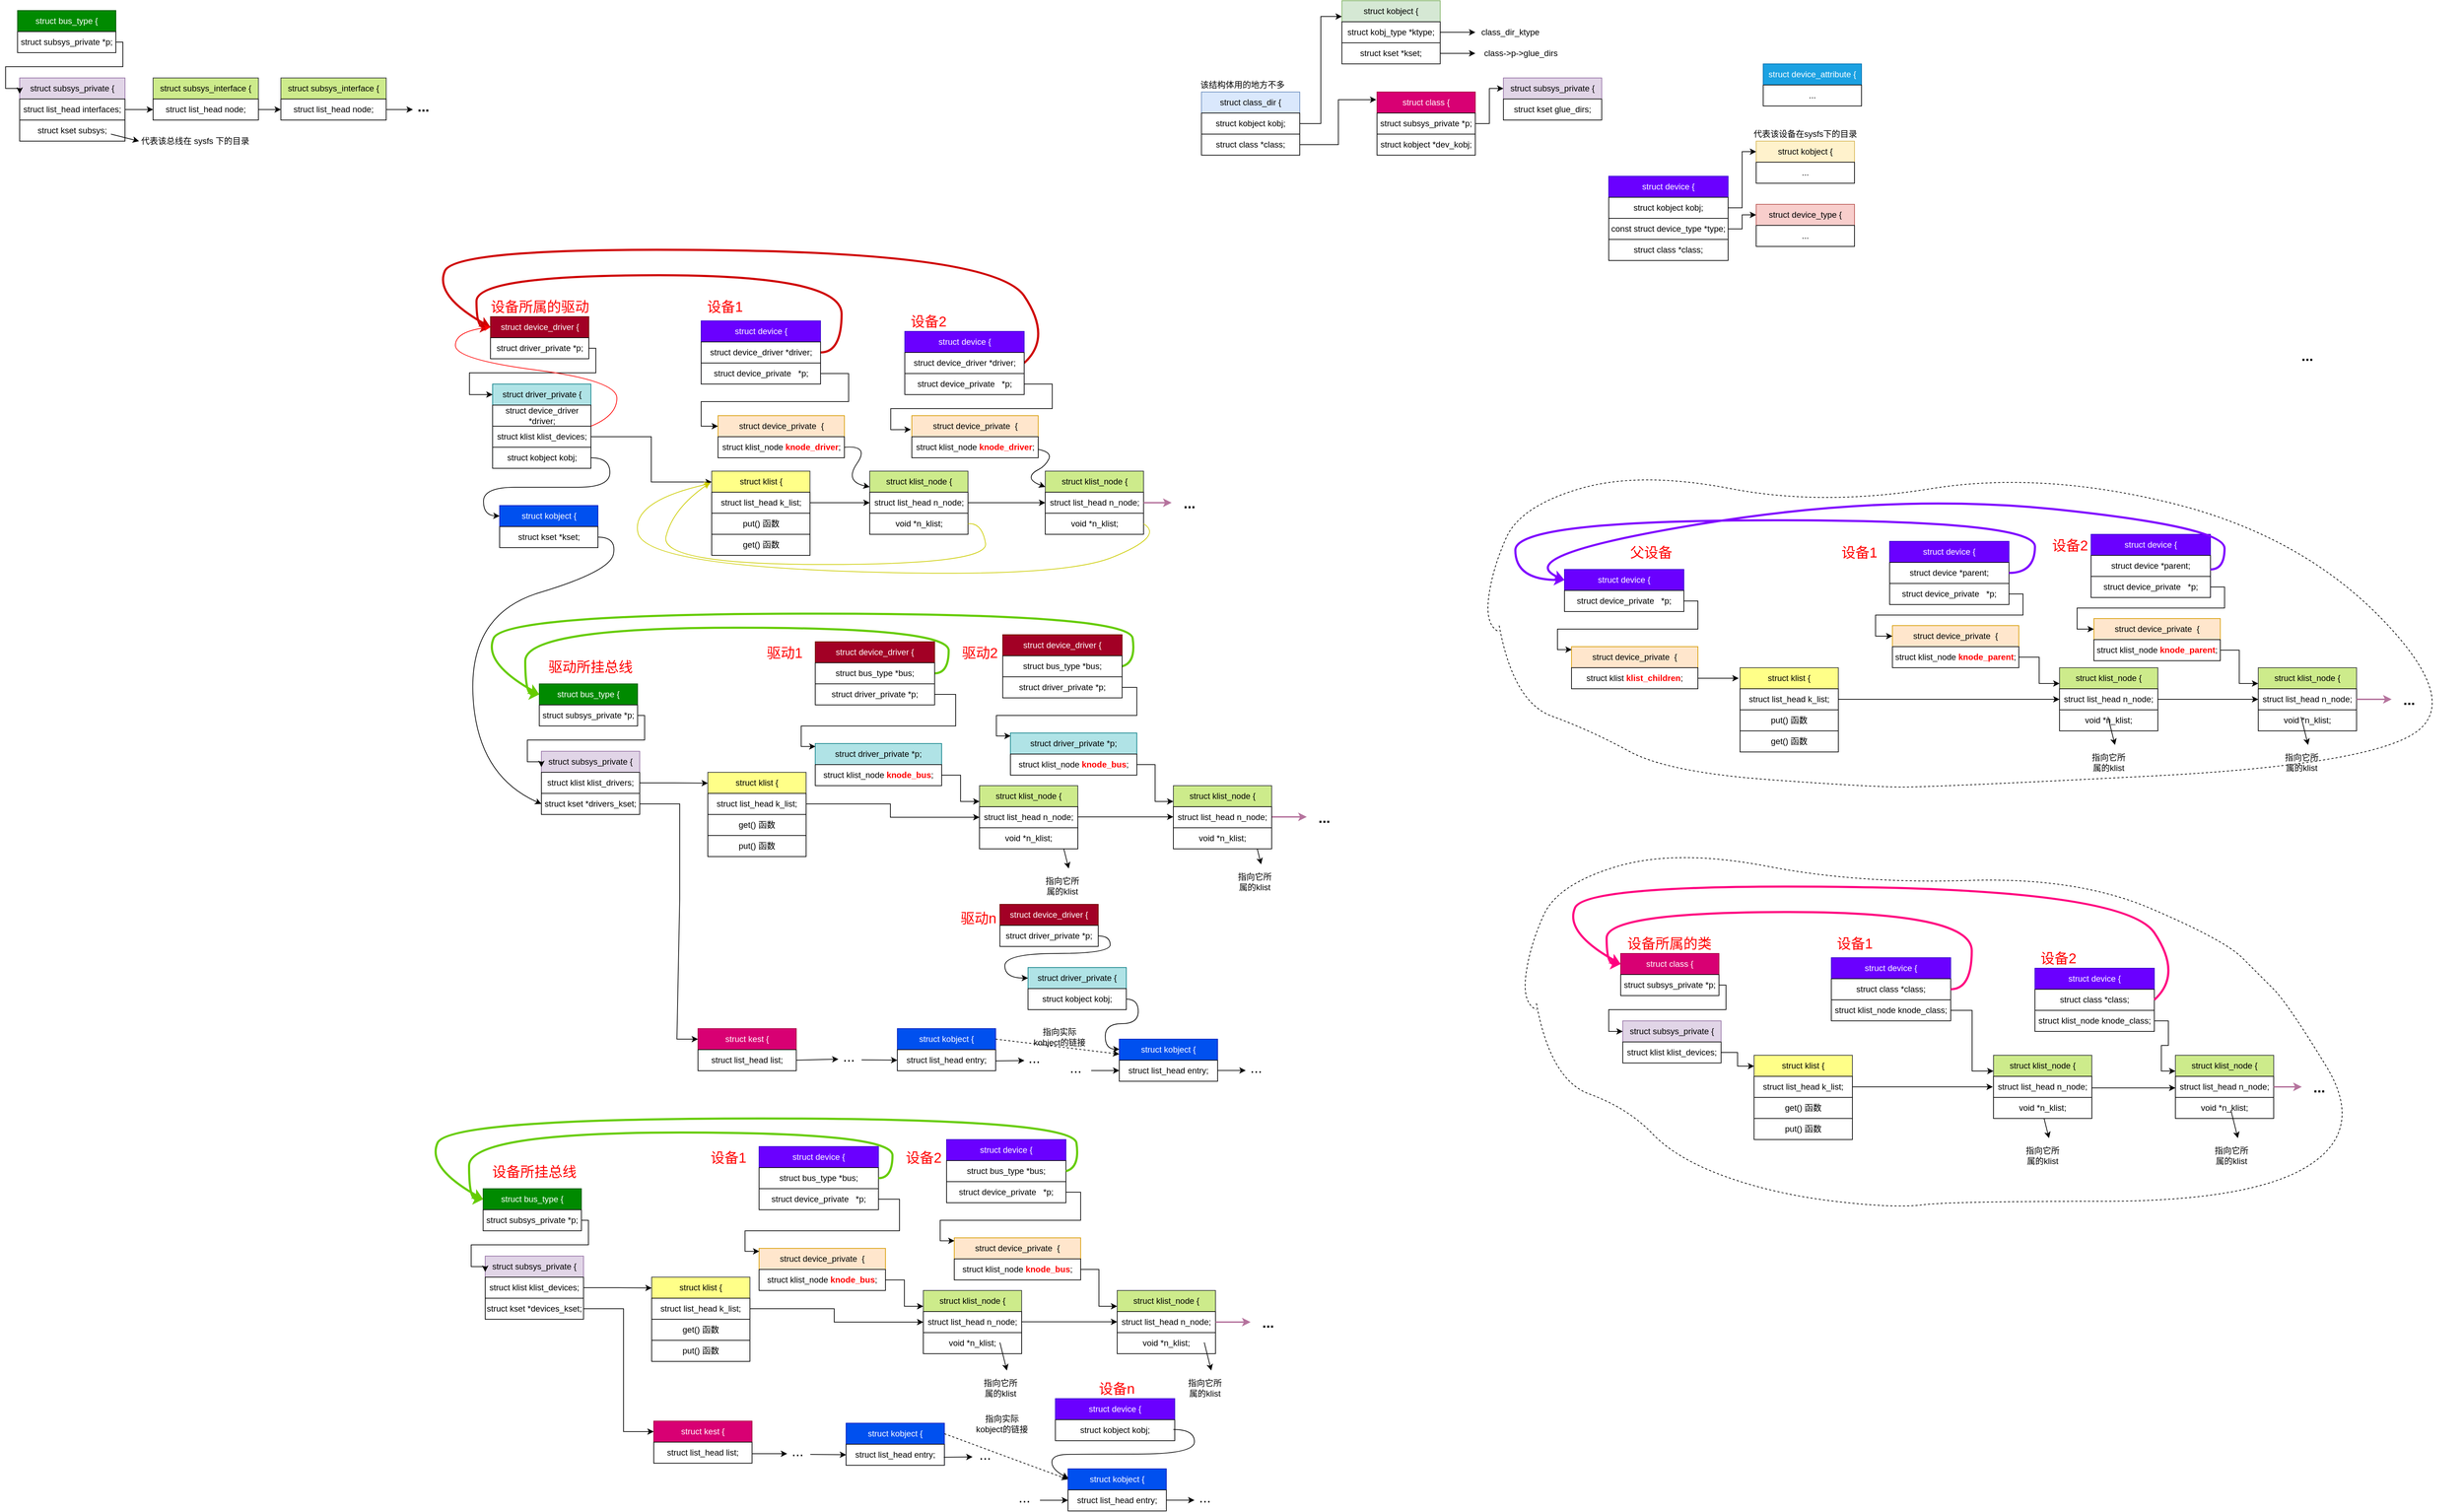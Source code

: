 <mxfile version="21.6.5" type="device">
  <diagram id="C5RBs43oDa-KdzZeNtuy" name="Page-1">
    <mxGraphModel dx="3406" dy="545" grid="1" gridSize="10" guides="1" tooltips="1" connect="1" arrows="1" fold="1" page="1" pageScale="1" pageWidth="827" pageHeight="1169" math="0" shadow="0">
      <root>
        <mxCell id="WIyWlLk6GJQsqaUBKTNV-0" />
        <mxCell id="WIyWlLk6GJQsqaUBKTNV-1" parent="WIyWlLk6GJQsqaUBKTNV-0" />
        <mxCell id="whe3JR54g-mgG4Mk8pin-1" value="struct device {" style="swimlane;fontStyle=0;childLayout=stackLayout;horizontal=1;startSize=30;horizontalStack=0;resizeParent=1;resizeParentMax=0;resizeLast=0;collapsible=1;marginBottom=0;whiteSpace=wrap;html=1;fillColor=#6a00ff;strokeColor=#3700CC;fontColor=#ffffff;" parent="WIyWlLk6GJQsqaUBKTNV-1" vertex="1">
          <mxGeometry x="-117" y="310" width="170" height="120" as="geometry" />
        </mxCell>
        <mxCell id="whe3JR54g-mgG4Mk8pin-5" value="struct kobject kobj;" style="rounded=0;whiteSpace=wrap;html=1;" parent="whe3JR54g-mgG4Mk8pin-1" vertex="1">
          <mxGeometry y="30" width="170" height="30" as="geometry" />
        </mxCell>
        <mxCell id="o1ElYZLjFx8uVEublwPo-7" value="const struct device_type *type;" style="rounded=0;whiteSpace=wrap;html=1;" parent="whe3JR54g-mgG4Mk8pin-1" vertex="1">
          <mxGeometry y="60" width="170" height="30" as="geometry" />
        </mxCell>
        <mxCell id="apxPV2-F681oPbj076mm-1" value="struct class *class;" style="rounded=0;whiteSpace=wrap;html=1;" parent="whe3JR54g-mgG4Mk8pin-1" vertex="1">
          <mxGeometry y="90" width="170" height="30" as="geometry" />
        </mxCell>
        <mxCell id="whe3JR54g-mgG4Mk8pin-6" value="struct kobject {" style="swimlane;fontStyle=0;childLayout=stackLayout;horizontal=1;startSize=30;horizontalStack=0;resizeParent=1;resizeParentMax=0;resizeLast=0;collapsible=1;marginBottom=0;whiteSpace=wrap;html=1;fillColor=#fff2cc;strokeColor=#d6b656;" parent="WIyWlLk6GJQsqaUBKTNV-1" vertex="1">
          <mxGeometry x="93" y="260" width="140" height="60" as="geometry" />
        </mxCell>
        <mxCell id="whe3JR54g-mgG4Mk8pin-7" value="..." style="rounded=0;whiteSpace=wrap;html=1;" parent="whe3JR54g-mgG4Mk8pin-6" vertex="1">
          <mxGeometry y="30" width="140" height="30" as="geometry" />
        </mxCell>
        <mxCell id="whe3JR54g-mgG4Mk8pin-8" value="" style="edgeStyle=orthogonalEdgeStyle;rounded=0;orthogonalLoop=1;jettySize=auto;html=1;entryX=0;entryY=0.25;entryDx=0;entryDy=0;" parent="WIyWlLk6GJQsqaUBKTNV-1" source="whe3JR54g-mgG4Mk8pin-5" target="whe3JR54g-mgG4Mk8pin-6" edge="1">
          <mxGeometry relative="1" as="geometry" />
        </mxCell>
        <mxCell id="whe3JR54g-mgG4Mk8pin-9" value="代表该设备在sysfs下的目录" style="text;html=1;strokeColor=none;fillColor=none;align=center;verticalAlign=middle;whiteSpace=wrap;rounded=0;" parent="WIyWlLk6GJQsqaUBKTNV-1" vertex="1">
          <mxGeometry x="88" y="240" width="150" height="20" as="geometry" />
        </mxCell>
        <mxCell id="o1ElYZLjFx8uVEublwPo-1" value="struct class {" style="swimlane;fontStyle=0;childLayout=stackLayout;horizontal=1;startSize=30;horizontalStack=0;resizeParent=1;resizeParentMax=0;resizeLast=0;collapsible=1;marginBottom=0;whiteSpace=wrap;html=1;fillColor=#d80073;strokeColor=#A50040;fontColor=#ffffff;" parent="WIyWlLk6GJQsqaUBKTNV-1" vertex="1">
          <mxGeometry x="-447" y="190" width="140" height="90" as="geometry" />
        </mxCell>
        <mxCell id="o1ElYZLjFx8uVEublwPo-2" value="struct subsys_private *p;" style="rounded=0;whiteSpace=wrap;html=1;" parent="o1ElYZLjFx8uVEublwPo-1" vertex="1">
          <mxGeometry y="30" width="140" height="30" as="geometry" />
        </mxCell>
        <mxCell id="apxPV2-F681oPbj076mm-0" value="struct kobject&#x9;&#x9;&#x9;*dev_kobj;" style="rounded=0;whiteSpace=wrap;html=1;" parent="o1ElYZLjFx8uVEublwPo-1" vertex="1">
          <mxGeometry y="60" width="140" height="30" as="geometry" />
        </mxCell>
        <mxCell id="o1ElYZLjFx8uVEublwPo-4" value="struct device_type&amp;nbsp;{" style="swimlane;fontStyle=0;childLayout=stackLayout;horizontal=1;startSize=30;horizontalStack=0;resizeParent=1;resizeParentMax=0;resizeLast=0;collapsible=1;marginBottom=0;whiteSpace=wrap;html=1;fillColor=#f8cecc;strokeColor=#b85450;" parent="WIyWlLk6GJQsqaUBKTNV-1" vertex="1">
          <mxGeometry x="93" y="350" width="140" height="60" as="geometry" />
        </mxCell>
        <mxCell id="o1ElYZLjFx8uVEublwPo-5" value="..." style="rounded=0;whiteSpace=wrap;html=1;" parent="o1ElYZLjFx8uVEublwPo-4" vertex="1">
          <mxGeometry y="30" width="140" height="30" as="geometry" />
        </mxCell>
        <mxCell id="o1ElYZLjFx8uVEublwPo-8" value="" style="edgeStyle=orthogonalEdgeStyle;rounded=0;orthogonalLoop=1;jettySize=auto;html=1;entryX=0;entryY=0.25;entryDx=0;entryDy=0;" parent="WIyWlLk6GJQsqaUBKTNV-1" source="o1ElYZLjFx8uVEublwPo-7" target="o1ElYZLjFx8uVEublwPo-4" edge="1">
          <mxGeometry relative="1" as="geometry" />
        </mxCell>
        <mxCell id="o1ElYZLjFx8uVEublwPo-10" value="struct device_attribute {" style="swimlane;fontStyle=0;childLayout=stackLayout;horizontal=1;startSize=30;horizontalStack=0;resizeParent=1;resizeParentMax=0;resizeLast=0;collapsible=1;marginBottom=0;whiteSpace=wrap;html=1;fillColor=#1ba1e2;strokeColor=#006EAF;fontColor=#ffffff;" parent="WIyWlLk6GJQsqaUBKTNV-1" vertex="1">
          <mxGeometry x="103" y="150" width="140" height="60" as="geometry" />
        </mxCell>
        <mxCell id="o1ElYZLjFx8uVEublwPo-11" value="..." style="rounded=0;whiteSpace=wrap;html=1;" parent="o1ElYZLjFx8uVEublwPo-10" vertex="1">
          <mxGeometry y="30" width="140" height="30" as="geometry" />
        </mxCell>
        <mxCell id="tcmgl76FGG7j17PrBeLz-4" value="struct class_dir {" style="swimlane;fontStyle=0;childLayout=stackLayout;horizontal=1;startSize=30;horizontalStack=0;resizeParent=1;resizeParentMax=0;resizeLast=0;collapsible=1;marginBottom=0;whiteSpace=wrap;html=1;fillColor=#dae8fc;strokeColor=#6c8ebf;" parent="WIyWlLk6GJQsqaUBKTNV-1" vertex="1">
          <mxGeometry x="-697" y="190" width="140" height="90" as="geometry" />
        </mxCell>
        <mxCell id="tcmgl76FGG7j17PrBeLz-5" value="struct kobject kobj;" style="rounded=0;whiteSpace=wrap;html=1;" parent="tcmgl76FGG7j17PrBeLz-4" vertex="1">
          <mxGeometry y="30" width="140" height="30" as="geometry" />
        </mxCell>
        <mxCell id="tcmgl76FGG7j17PrBeLz-6" value="struct class *class;" style="rounded=0;whiteSpace=wrap;html=1;" parent="tcmgl76FGG7j17PrBeLz-4" vertex="1">
          <mxGeometry y="60" width="140" height="30" as="geometry" />
        </mxCell>
        <mxCell id="tcmgl76FGG7j17PrBeLz-7" value="" style="edgeStyle=orthogonalEdgeStyle;rounded=0;orthogonalLoop=1;jettySize=auto;html=1;entryX=-0.007;entryY=0.122;entryDx=0;entryDy=0;entryPerimeter=0;" parent="WIyWlLk6GJQsqaUBKTNV-1" source="tcmgl76FGG7j17PrBeLz-6" target="o1ElYZLjFx8uVEublwPo-1" edge="1">
          <mxGeometry relative="1" as="geometry" />
        </mxCell>
        <mxCell id="tcmgl76FGG7j17PrBeLz-8" value="struct kobject {" style="swimlane;fontStyle=0;childLayout=stackLayout;horizontal=1;startSize=30;horizontalStack=0;resizeParent=1;resizeParentMax=0;resizeLast=0;collapsible=1;marginBottom=0;whiteSpace=wrap;html=1;fillColor=#d5e8d4;strokeColor=#82b366;" parent="WIyWlLk6GJQsqaUBKTNV-1" vertex="1">
          <mxGeometry x="-497" y="60" width="140" height="90" as="geometry" />
        </mxCell>
        <mxCell id="tcmgl76FGG7j17PrBeLz-9" value="struct kobj_type *ktype;" style="rounded=0;whiteSpace=wrap;html=1;" parent="tcmgl76FGG7j17PrBeLz-8" vertex="1">
          <mxGeometry y="30" width="140" height="30" as="geometry" />
        </mxCell>
        <mxCell id="tcmgl76FGG7j17PrBeLz-15" value="struct kset *kset;" style="rounded=0;whiteSpace=wrap;html=1;" parent="tcmgl76FGG7j17PrBeLz-8" vertex="1">
          <mxGeometry y="60" width="140" height="30" as="geometry" />
        </mxCell>
        <mxCell id="tcmgl76FGG7j17PrBeLz-10" value="" style="edgeStyle=orthogonalEdgeStyle;rounded=0;orthogonalLoop=1;jettySize=auto;html=1;entryX=0;entryY=0.25;entryDx=0;entryDy=0;" parent="WIyWlLk6GJQsqaUBKTNV-1" source="tcmgl76FGG7j17PrBeLz-5" target="tcmgl76FGG7j17PrBeLz-8" edge="1">
          <mxGeometry relative="1" as="geometry" />
        </mxCell>
        <mxCell id="tcmgl76FGG7j17PrBeLz-16" value="class-&amp;gt;p-&amp;gt;glue_dirs" style="text;html=1;strokeColor=none;fillColor=none;align=center;verticalAlign=middle;whiteSpace=wrap;rounded=0;" parent="WIyWlLk6GJQsqaUBKTNV-1" vertex="1">
          <mxGeometry x="-307" y="125" width="130" height="20" as="geometry" />
        </mxCell>
        <mxCell id="tcmgl76FGG7j17PrBeLz-17" value="" style="endArrow=classic;html=1;rounded=0;entryX=0;entryY=0.5;entryDx=0;entryDy=0;exitX=1;exitY=0.5;exitDx=0;exitDy=0;" parent="WIyWlLk6GJQsqaUBKTNV-1" source="tcmgl76FGG7j17PrBeLz-15" target="tcmgl76FGG7j17PrBeLz-16" edge="1">
          <mxGeometry width="50" height="50" relative="1" as="geometry">
            <mxPoint x="-357" y="140" as="sourcePoint" />
            <mxPoint x="-307" y="90" as="targetPoint" />
          </mxGeometry>
        </mxCell>
        <mxCell id="tcmgl76FGG7j17PrBeLz-18" value="class_dir_ktype" style="text;html=1;strokeColor=none;fillColor=none;align=center;verticalAlign=middle;whiteSpace=wrap;rounded=0;" parent="WIyWlLk6GJQsqaUBKTNV-1" vertex="1">
          <mxGeometry x="-307" y="95" width="100" height="20" as="geometry" />
        </mxCell>
        <mxCell id="tcmgl76FGG7j17PrBeLz-19" value="" style="endArrow=classic;html=1;rounded=0;entryX=0;entryY=0.5;entryDx=0;entryDy=0;exitX=1;exitY=0.5;exitDx=0;exitDy=0;" parent="WIyWlLk6GJQsqaUBKTNV-1" target="tcmgl76FGG7j17PrBeLz-18" edge="1">
          <mxGeometry width="50" height="50" relative="1" as="geometry">
            <mxPoint x="-357" y="105" as="sourcePoint" />
            <mxPoint x="-307" y="60" as="targetPoint" />
          </mxGeometry>
        </mxCell>
        <mxCell id="tcmgl76FGG7j17PrBeLz-22" value="该结构体用的地方不多" style="text;html=1;strokeColor=none;fillColor=none;align=center;verticalAlign=middle;whiteSpace=wrap;rounded=0;" parent="WIyWlLk6GJQsqaUBKTNV-1" vertex="1">
          <mxGeometry x="-700" y="170" width="123" height="20" as="geometry" />
        </mxCell>
        <mxCell id="tcmgl76FGG7j17PrBeLz-23" value="struct subsys_private {" style="swimlane;fontStyle=0;childLayout=stackLayout;horizontal=1;startSize=30;horizontalStack=0;resizeParent=1;resizeParentMax=0;resizeLast=0;collapsible=1;marginBottom=0;whiteSpace=wrap;html=1;fillColor=#e1d5e7;strokeColor=#9673a6;" parent="WIyWlLk6GJQsqaUBKTNV-1" vertex="1">
          <mxGeometry x="-267" y="170" width="140" height="60" as="geometry" />
        </mxCell>
        <mxCell id="tcmgl76FGG7j17PrBeLz-24" value="struct kset glue_dirs;" style="rounded=0;whiteSpace=wrap;html=1;" parent="tcmgl76FGG7j17PrBeLz-23" vertex="1">
          <mxGeometry y="30" width="140" height="30" as="geometry" />
        </mxCell>
        <mxCell id="tcmgl76FGG7j17PrBeLz-25" value="" style="edgeStyle=orthogonalEdgeStyle;rounded=0;orthogonalLoop=1;jettySize=auto;html=1;entryX=0;entryY=0.25;entryDx=0;entryDy=0;" parent="WIyWlLk6GJQsqaUBKTNV-1" source="o1ElYZLjFx8uVEublwPo-2" target="tcmgl76FGG7j17PrBeLz-23" edge="1">
          <mxGeometry relative="1" as="geometry" />
        </mxCell>
        <mxCell id="TP9Z24l7wEVk_TbmDp-W-36" value="&lt;b&gt;&lt;font style=&quot;font-size: 20px;&quot;&gt;...&lt;/font&gt;&lt;/b&gt;" style="text;html=1;strokeColor=none;fillColor=none;align=center;verticalAlign=middle;whiteSpace=wrap;rounded=0;" parent="WIyWlLk6GJQsqaUBKTNV-1" vertex="1">
          <mxGeometry x="853" y="550" width="50" height="30" as="geometry" />
        </mxCell>
        <mxCell id="2upeYzaBk422vgMbgCvM-169" value="" style="group" parent="WIyWlLk6GJQsqaUBKTNV-1" vertex="1" connectable="0">
          <mxGeometry x="-293" y="730" width="1393" height="450" as="geometry" />
        </mxCell>
        <mxCell id="2upeYzaBk422vgMbgCvM-29" value="struct device {" style="swimlane;fontStyle=0;childLayout=stackLayout;horizontal=1;startSize=30;horizontalStack=0;resizeParent=1;resizeParentMax=0;resizeLast=0;collapsible=1;marginBottom=0;whiteSpace=wrap;html=1;fillColor=#6a00ff;strokeColor=#3700CC;fontColor=#ffffff;" parent="2upeYzaBk422vgMbgCvM-169" vertex="1">
          <mxGeometry x="113" y="140" width="170" height="60" as="geometry" />
        </mxCell>
        <mxCell id="2upeYzaBk422vgMbgCvM-32" value="struct device_private&amp;nbsp; &amp;nbsp;*p;" style="rounded=0;whiteSpace=wrap;html=1;" parent="2upeYzaBk422vgMbgCvM-29" vertex="1">
          <mxGeometry y="30" width="170" height="30" as="geometry" />
        </mxCell>
        <mxCell id="2upeYzaBk422vgMbgCvM-35" value="struct&amp;nbsp;device_private&amp;nbsp; {" style="swimlane;fontStyle=0;childLayout=stackLayout;horizontal=1;startSize=30;horizontalStack=0;resizeParent=1;resizeParentMax=0;resizeLast=0;collapsible=1;marginBottom=0;whiteSpace=wrap;html=1;fillColor=#ffe6cc;strokeColor=#d79b00;" parent="2upeYzaBk422vgMbgCvM-169" vertex="1">
          <mxGeometry x="123" y="250" width="180" height="60" as="geometry" />
        </mxCell>
        <mxCell id="2upeYzaBk422vgMbgCvM-36" value="struct klist &lt;font color=&quot;#ff0000&quot;&gt;&lt;b&gt;klist_children&lt;/b&gt;&lt;/font&gt;;" style="rounded=0;whiteSpace=wrap;html=1;" parent="2upeYzaBk422vgMbgCvM-35" vertex="1">
          <mxGeometry y="30" width="180" height="30" as="geometry" />
        </mxCell>
        <mxCell id="2upeYzaBk422vgMbgCvM-39" value="" style="edgeStyle=orthogonalEdgeStyle;rounded=0;orthogonalLoop=1;jettySize=auto;html=1;entryX=0.002;entryY=0.07;entryDx=0;entryDy=0;entryPerimeter=0;" parent="2upeYzaBk422vgMbgCvM-169" source="2upeYzaBk422vgMbgCvM-32" target="2upeYzaBk422vgMbgCvM-35" edge="1">
          <mxGeometry relative="1" as="geometry">
            <Array as="points">
              <mxPoint x="303" y="185" />
              <mxPoint x="303" y="225" />
              <mxPoint x="103" y="225" />
              <mxPoint x="103" y="254" />
            </Array>
          </mxGeometry>
        </mxCell>
        <mxCell id="2upeYzaBk422vgMbgCvM-43" value="struct device {" style="swimlane;fontStyle=0;childLayout=stackLayout;horizontal=1;startSize=30;horizontalStack=0;resizeParent=1;resizeParentMax=0;resizeLast=0;collapsible=1;marginBottom=0;whiteSpace=wrap;html=1;fillColor=#6a00ff;strokeColor=#3700CC;fontColor=#ffffff;" parent="2upeYzaBk422vgMbgCvM-169" vertex="1">
          <mxGeometry x="576" y="100" width="170" height="90" as="geometry" />
        </mxCell>
        <mxCell id="2upeYzaBk422vgMbgCvM-57" value="struct device *parent;" style="rounded=0;whiteSpace=wrap;html=1;" parent="2upeYzaBk422vgMbgCvM-43" vertex="1">
          <mxGeometry y="30" width="170" height="30" as="geometry" />
        </mxCell>
        <mxCell id="2upeYzaBk422vgMbgCvM-44" value="struct device_private&amp;nbsp; &amp;nbsp;*p;" style="rounded=0;whiteSpace=wrap;html=1;" parent="2upeYzaBk422vgMbgCvM-43" vertex="1">
          <mxGeometry y="60" width="170" height="30" as="geometry" />
        </mxCell>
        <mxCell id="2upeYzaBk422vgMbgCvM-45" value="struct&amp;nbsp;device_private&amp;nbsp; {" style="swimlane;fontStyle=0;childLayout=stackLayout;horizontal=1;startSize=30;horizontalStack=0;resizeParent=1;resizeParentMax=0;resizeLast=0;collapsible=1;marginBottom=0;whiteSpace=wrap;html=1;fillColor=#ffe6cc;strokeColor=#d79b00;" parent="2upeYzaBk422vgMbgCvM-169" vertex="1">
          <mxGeometry x="580" y="220" width="180" height="60" as="geometry" />
        </mxCell>
        <mxCell id="2upeYzaBk422vgMbgCvM-47" value="struct klist_node &lt;font color=&quot;#ff0000&quot;&gt;&lt;b&gt;knode_parent&lt;/b&gt;&lt;/font&gt;;" style="rounded=0;whiteSpace=wrap;html=1;" parent="2upeYzaBk422vgMbgCvM-45" vertex="1">
          <mxGeometry y="30" width="180" height="30" as="geometry" />
        </mxCell>
        <mxCell id="2upeYzaBk422vgMbgCvM-52" value="" style="edgeStyle=orthogonalEdgeStyle;rounded=0;orthogonalLoop=1;jettySize=auto;html=1;entryX=0;entryY=0.25;entryDx=0;entryDy=0;exitX=1;exitY=0.5;exitDx=0;exitDy=0;exitPerimeter=0;" parent="2upeYzaBk422vgMbgCvM-169" source="2upeYzaBk422vgMbgCvM-44" target="2upeYzaBk422vgMbgCvM-45" edge="1">
          <mxGeometry relative="1" as="geometry">
            <Array as="points">
              <mxPoint x="766" y="175" />
              <mxPoint x="766" y="205" />
              <mxPoint x="556" y="205" />
              <mxPoint x="556" y="235" />
            </Array>
          </mxGeometry>
        </mxCell>
        <mxCell id="2upeYzaBk422vgMbgCvM-53" value="struct klist_node {" style="swimlane;fontStyle=0;childLayout=stackLayout;horizontal=1;startSize=30;horizontalStack=0;resizeParent=1;resizeParentMax=0;resizeLast=0;collapsible=1;marginBottom=0;whiteSpace=wrap;html=1;fillColor=#cdeb8b;strokeColor=#36393d;" parent="2upeYzaBk422vgMbgCvM-169" vertex="1">
          <mxGeometry x="818" y="280" width="140" height="90" as="geometry" />
        </mxCell>
        <mxCell id="2upeYzaBk422vgMbgCvM-54" value="struct list_head&#x9;n_node;" style="rounded=0;whiteSpace=wrap;html=1;" parent="2upeYzaBk422vgMbgCvM-53" vertex="1">
          <mxGeometry y="30" width="140" height="30" as="geometry" />
        </mxCell>
        <mxCell id="uDT6gWlTCuqrG9RuYFId-35" value="void *n_klist;" style="rounded=0;whiteSpace=wrap;html=1;container=0;" vertex="1" parent="2upeYzaBk422vgMbgCvM-53">
          <mxGeometry y="60" width="140" height="30" as="geometry" />
        </mxCell>
        <mxCell id="2upeYzaBk422vgMbgCvM-55" value="" style="edgeStyle=orthogonalEdgeStyle;rounded=0;orthogonalLoop=1;jettySize=auto;html=1;entryX=0;entryY=0.25;entryDx=0;entryDy=0;" parent="2upeYzaBk422vgMbgCvM-169" source="2upeYzaBk422vgMbgCvM-47" target="2upeYzaBk422vgMbgCvM-53" edge="1">
          <mxGeometry relative="1" as="geometry" />
        </mxCell>
        <mxCell id="2upeYzaBk422vgMbgCvM-58" value="struct klist {" style="swimlane;fontStyle=0;childLayout=stackLayout;horizontal=1;startSize=30;horizontalStack=0;resizeParent=1;resizeParentMax=0;resizeLast=0;collapsible=1;marginBottom=0;whiteSpace=wrap;html=1;fillColor=#ffff88;strokeColor=#36393d;" parent="2upeYzaBk422vgMbgCvM-169" vertex="1">
          <mxGeometry x="363" y="280" width="140" height="120" as="geometry" />
        </mxCell>
        <mxCell id="2upeYzaBk422vgMbgCvM-59" value="struct list_head&#x9;k_list;" style="rounded=0;whiteSpace=wrap;html=1;" parent="2upeYzaBk422vgMbgCvM-58" vertex="1">
          <mxGeometry y="30" width="140" height="30" as="geometry" />
        </mxCell>
        <mxCell id="2upeYzaBk422vgMbgCvM-66" value="put() 函数" style="rounded=0;whiteSpace=wrap;html=1;" parent="2upeYzaBk422vgMbgCvM-58" vertex="1">
          <mxGeometry y="60" width="140" height="30" as="geometry" />
        </mxCell>
        <mxCell id="2upeYzaBk422vgMbgCvM-65" value="get() 函数" style="rounded=0;whiteSpace=wrap;html=1;" parent="2upeYzaBk422vgMbgCvM-58" vertex="1">
          <mxGeometry y="90" width="140" height="30" as="geometry" />
        </mxCell>
        <mxCell id="2upeYzaBk422vgMbgCvM-60" value="" style="edgeStyle=orthogonalEdgeStyle;rounded=0;orthogonalLoop=1;jettySize=auto;html=1;entryX=-0.014;entryY=0.125;entryDx=0;entryDy=0;entryPerimeter=0;" parent="2upeYzaBk422vgMbgCvM-169" source="2upeYzaBk422vgMbgCvM-36" target="2upeYzaBk422vgMbgCvM-58" edge="1">
          <mxGeometry relative="1" as="geometry" />
        </mxCell>
        <mxCell id="2upeYzaBk422vgMbgCvM-64" value="" style="endArrow=classic;html=1;rounded=0;exitX=1;exitY=0.5;exitDx=0;exitDy=0;entryX=0;entryY=0.5;entryDx=0;entryDy=0;" parent="2upeYzaBk422vgMbgCvM-169" source="2upeYzaBk422vgMbgCvM-59" target="2upeYzaBk422vgMbgCvM-54" edge="1">
          <mxGeometry width="50" height="50" relative="1" as="geometry">
            <mxPoint x="533" y="330" as="sourcePoint" />
            <mxPoint x="583" y="280" as="targetPoint" />
          </mxGeometry>
        </mxCell>
        <mxCell id="2upeYzaBk422vgMbgCvM-67" value="struct device {" style="swimlane;fontStyle=0;childLayout=stackLayout;horizontal=1;startSize=30;horizontalStack=0;resizeParent=1;resizeParentMax=0;resizeLast=0;collapsible=1;marginBottom=0;whiteSpace=wrap;html=1;fillColor=#6a00ff;strokeColor=#3700CC;fontColor=#ffffff;" parent="2upeYzaBk422vgMbgCvM-169" vertex="1">
          <mxGeometry x="862.93" y="90" width="170" height="90" as="geometry" />
        </mxCell>
        <mxCell id="2upeYzaBk422vgMbgCvM-69" value="struct device *parent;" style="rounded=0;whiteSpace=wrap;html=1;" parent="2upeYzaBk422vgMbgCvM-67" vertex="1">
          <mxGeometry y="30" width="170" height="30" as="geometry" />
        </mxCell>
        <mxCell id="2upeYzaBk422vgMbgCvM-68" value="struct device_private&amp;nbsp; &amp;nbsp;*p;" style="rounded=0;whiteSpace=wrap;html=1;" parent="2upeYzaBk422vgMbgCvM-67" vertex="1">
          <mxGeometry y="60" width="170" height="30" as="geometry" />
        </mxCell>
        <mxCell id="2upeYzaBk422vgMbgCvM-70" value="struct&amp;nbsp;device_private&amp;nbsp; {" style="swimlane;fontStyle=0;childLayout=stackLayout;horizontal=1;startSize=30;horizontalStack=0;resizeParent=1;resizeParentMax=0;resizeLast=0;collapsible=1;marginBottom=0;whiteSpace=wrap;html=1;fillColor=#ffe6cc;strokeColor=#d79b00;" parent="2upeYzaBk422vgMbgCvM-169" vertex="1">
          <mxGeometry x="866.93" y="210" width="180" height="60" as="geometry" />
        </mxCell>
        <mxCell id="2upeYzaBk422vgMbgCvM-71" value="struct klist_node &lt;font color=&quot;#ff0000&quot;&gt;&lt;b&gt;knode_parent&lt;/b&gt;&lt;/font&gt;;" style="rounded=0;whiteSpace=wrap;html=1;" parent="2upeYzaBk422vgMbgCvM-70" vertex="1">
          <mxGeometry y="30" width="180" height="30" as="geometry" />
        </mxCell>
        <mxCell id="2upeYzaBk422vgMbgCvM-72" value="" style="edgeStyle=orthogonalEdgeStyle;rounded=0;orthogonalLoop=1;jettySize=auto;html=1;entryX=0;entryY=0.25;entryDx=0;entryDy=0;exitX=1;exitY=0.5;exitDx=0;exitDy=0;exitPerimeter=0;" parent="2upeYzaBk422vgMbgCvM-169" source="2upeYzaBk422vgMbgCvM-68" target="2upeYzaBk422vgMbgCvM-70" edge="1">
          <mxGeometry relative="1" as="geometry">
            <Array as="points">
              <mxPoint x="1053" y="165" />
              <mxPoint x="1053" y="195" />
              <mxPoint x="843" y="195" />
              <mxPoint x="843" y="225" />
            </Array>
          </mxGeometry>
        </mxCell>
        <mxCell id="2upeYzaBk422vgMbgCvM-73" value="struct klist_node {" style="swimlane;fontStyle=0;childLayout=stackLayout;horizontal=1;startSize=30;horizontalStack=0;resizeParent=1;resizeParentMax=0;resizeLast=0;collapsible=1;marginBottom=0;whiteSpace=wrap;html=1;fillColor=#cdeb8b;strokeColor=#36393d;" parent="2upeYzaBk422vgMbgCvM-169" vertex="1">
          <mxGeometry x="1101" y="280" width="140" height="90" as="geometry" />
        </mxCell>
        <mxCell id="2upeYzaBk422vgMbgCvM-74" value="struct list_head&#x9;n_node;" style="rounded=0;whiteSpace=wrap;html=1;" parent="2upeYzaBk422vgMbgCvM-73" vertex="1">
          <mxGeometry y="30" width="140" height="30" as="geometry" />
        </mxCell>
        <mxCell id="uDT6gWlTCuqrG9RuYFId-36" value="void *n_klist;" style="rounded=0;whiteSpace=wrap;html=1;container=0;" vertex="1" parent="2upeYzaBk422vgMbgCvM-73">
          <mxGeometry y="60" width="140" height="30" as="geometry" />
        </mxCell>
        <mxCell id="2upeYzaBk422vgMbgCvM-75" value="" style="edgeStyle=orthogonalEdgeStyle;rounded=0;orthogonalLoop=1;jettySize=auto;html=1;entryX=0;entryY=0.25;entryDx=0;entryDy=0;" parent="2upeYzaBk422vgMbgCvM-169" source="2upeYzaBk422vgMbgCvM-71" target="2upeYzaBk422vgMbgCvM-73" edge="1">
          <mxGeometry relative="1" as="geometry" />
        </mxCell>
        <mxCell id="2upeYzaBk422vgMbgCvM-77" value="" style="endArrow=classic;html=1;rounded=0;exitX=1;exitY=0.5;exitDx=0;exitDy=0;entryX=0;entryY=0.5;entryDx=0;entryDy=0;" parent="2upeYzaBk422vgMbgCvM-169" source="2upeYzaBk422vgMbgCvM-54" target="2upeYzaBk422vgMbgCvM-74" edge="1">
          <mxGeometry width="50" height="50" relative="1" as="geometry">
            <mxPoint x="983" y="330" as="sourcePoint" />
            <mxPoint x="1033" y="280" as="targetPoint" />
          </mxGeometry>
        </mxCell>
        <mxCell id="2upeYzaBk422vgMbgCvM-80" value="" style="endArrow=classic;html=1;rounded=0;exitX=1;exitY=0.5;exitDx=0;exitDy=0;entryX=0;entryY=0.5;entryDx=0;entryDy=0;strokeWidth=2;strokeColor=#B5739D;" parent="2upeYzaBk422vgMbgCvM-169" target="2upeYzaBk422vgMbgCvM-81" edge="1">
          <mxGeometry width="50" height="50" relative="1" as="geometry">
            <mxPoint x="1241" y="325" as="sourcePoint" />
            <mxPoint x="1141" y="325" as="targetPoint" />
          </mxGeometry>
        </mxCell>
        <mxCell id="2upeYzaBk422vgMbgCvM-81" value="&lt;b&gt;&lt;font style=&quot;font-size: 20px;&quot;&gt;...&lt;/font&gt;&lt;/b&gt;" style="text;html=1;strokeColor=none;fillColor=none;align=center;verticalAlign=middle;whiteSpace=wrap;rounded=0;" parent="2upeYzaBk422vgMbgCvM-169" vertex="1">
          <mxGeometry x="1291" y="310" width="50" height="30" as="geometry" />
        </mxCell>
        <mxCell id="2upeYzaBk422vgMbgCvM-82" value="" style="edgeStyle=orthogonalEdgeStyle;orthogonalLoop=1;jettySize=auto;html=1;entryX=0;entryY=0.25;entryDx=0;entryDy=0;exitX=1;exitY=0.5;exitDx=0;exitDy=0;curved=1;strokeColor=#7F00FF;strokeWidth=3;" parent="2upeYzaBk422vgMbgCvM-169" source="2upeYzaBk422vgMbgCvM-57" target="2upeYzaBk422vgMbgCvM-29" edge="1">
          <mxGeometry relative="1" as="geometry">
            <Array as="points">
              <mxPoint x="783" y="145" />
              <mxPoint x="783" y="70" />
              <mxPoint x="43" y="70" />
              <mxPoint x="43" y="155" />
            </Array>
          </mxGeometry>
        </mxCell>
        <mxCell id="2upeYzaBk422vgMbgCvM-84" value="" style="endArrow=classic;html=1;entryX=0;entryY=0.25;entryDx=0;entryDy=0;curved=1;strokeColor=#7F00FF;strokeWidth=3;" parent="2upeYzaBk422vgMbgCvM-169" target="2upeYzaBk422vgMbgCvM-29" edge="1">
          <mxGeometry width="50" height="50" relative="1" as="geometry">
            <mxPoint x="1033" y="140" as="sourcePoint" />
            <mxPoint x="1083" y="90" as="targetPoint" />
            <Array as="points">
              <mxPoint x="1053" y="140" />
              <mxPoint x="1053" y="80" />
              <mxPoint x="583" y="30" />
              <mxPoint x="33" y="120" />
            </Array>
          </mxGeometry>
        </mxCell>
        <mxCell id="2upeYzaBk422vgMbgCvM-134" value="" style="curved=1;endArrow=none;html=1;rounded=0;endFill=0;shadow=0;strokeColor=default;dashed=1;" parent="2upeYzaBk422vgMbgCvM-169" edge="1">
          <mxGeometry width="50" height="50" relative="1" as="geometry">
            <mxPoint x="20" y="220" as="sourcePoint" />
            <mxPoint x="20" y="229" as="targetPoint" />
            <Array as="points">
              <mxPoint x="40" y="329" />
              <mxPoint x="150" y="369" />
              <mxPoint x="260" y="429" />
              <mxPoint x="550" y="450" />
              <mxPoint x="640" y="450" />
              <mxPoint x="1250" y="419" />
              <mxPoint x="1393" y="330" />
              <mxPoint x="1160" y="90" />
              <mxPoint x="790" />
              <mxPoint x="480" y="50" />
              <mxPoint x="220" />
              <mxPoint x="50" y="50" />
              <mxPoint x="10" y="140" />
              <mxPoint y="220" />
            </Array>
          </mxGeometry>
        </mxCell>
        <mxCell id="2upeYzaBk422vgMbgCvM-170" value="&lt;font style=&quot;font-size: 20px;&quot; color=&quot;#ff0000&quot;&gt;设备1&lt;/font&gt;" style="text;html=1;strokeColor=none;fillColor=none;align=center;verticalAlign=middle;whiteSpace=wrap;rounded=0;" parent="2upeYzaBk422vgMbgCvM-169" vertex="1">
          <mxGeometry x="503" y="100" width="60" height="30" as="geometry" />
        </mxCell>
        <mxCell id="TP9Z24l7wEVk_TbmDp-W-53" value="&lt;font style=&quot;font-size: 20px;&quot; color=&quot;#ff0000&quot;&gt;设备2&lt;/font&gt;" style="text;html=1;strokeColor=none;fillColor=none;align=center;verticalAlign=middle;whiteSpace=wrap;rounded=0;" parent="2upeYzaBk422vgMbgCvM-169" vertex="1">
          <mxGeometry x="802.93" y="90" width="60" height="30" as="geometry" />
        </mxCell>
        <mxCell id="2upeYzaBk422vgMbgCvM-247" value="&lt;font style=&quot;font-size: 20px;&quot; color=&quot;#ff0000&quot;&gt;父设备&lt;/font&gt;" style="text;html=1;strokeColor=none;fillColor=none;align=center;verticalAlign=middle;whiteSpace=wrap;rounded=0;" parent="2upeYzaBk422vgMbgCvM-169" vertex="1">
          <mxGeometry x="193" y="100" width="87" height="30" as="geometry" />
        </mxCell>
        <mxCell id="uDT6gWlTCuqrG9RuYFId-37" value="" style="endArrow=classic;html=1;rounded=0;" edge="1" parent="2upeYzaBk422vgMbgCvM-169">
          <mxGeometry width="50" height="50" relative="1" as="geometry">
            <mxPoint x="887" y="350" as="sourcePoint" />
            <mxPoint x="897" y="390" as="targetPoint" />
          </mxGeometry>
        </mxCell>
        <mxCell id="uDT6gWlTCuqrG9RuYFId-38" value="指向它所属的klist" style="text;html=1;strokeColor=none;fillColor=none;align=center;verticalAlign=middle;whiteSpace=wrap;rounded=0;" vertex="1" parent="2upeYzaBk422vgMbgCvM-169">
          <mxGeometry x="858" y="400" width="60" height="30" as="geometry" />
        </mxCell>
        <mxCell id="uDT6gWlTCuqrG9RuYFId-39" value="" style="endArrow=classic;html=1;rounded=0;" edge="1" parent="2upeYzaBk422vgMbgCvM-169">
          <mxGeometry width="50" height="50" relative="1" as="geometry">
            <mxPoint x="1162" y="350" as="sourcePoint" />
            <mxPoint x="1172" y="390" as="targetPoint" />
          </mxGeometry>
        </mxCell>
        <mxCell id="uDT6gWlTCuqrG9RuYFId-40" value="指向它所属的klist" style="text;html=1;strokeColor=none;fillColor=none;align=center;verticalAlign=middle;whiteSpace=wrap;rounded=0;" vertex="1" parent="2upeYzaBk422vgMbgCvM-169">
          <mxGeometry x="1133" y="400" width="60" height="30" as="geometry" />
        </mxCell>
        <mxCell id="ZNvW9JvkvT6cLpmE5E57-2" value="struct device_driver {" style="swimlane;fontStyle=0;childLayout=stackLayout;horizontal=1;startSize=30;horizontalStack=0;resizeParent=1;resizeParentMax=0;resizeLast=0;collapsible=1;marginBottom=0;whiteSpace=wrap;html=1;fillColor=#a20025;strokeColor=#6F0000;fontColor=#ffffff;container=0;" parent="WIyWlLk6GJQsqaUBKTNV-1" vertex="1">
          <mxGeometry x="-1709.47" y="510" width="140" height="60" as="geometry" />
        </mxCell>
        <mxCell id="ZNvW9JvkvT6cLpmE5E57-4" value="struct driver_private {" style="swimlane;fontStyle=0;childLayout=stackLayout;horizontal=1;startSize=30;horizontalStack=0;resizeParent=1;resizeParentMax=0;resizeLast=0;collapsible=1;marginBottom=0;whiteSpace=wrap;html=1;fillColor=#b0e3e6;strokeColor=#0e8088;container=0;" parent="WIyWlLk6GJQsqaUBKTNV-1" vertex="1">
          <mxGeometry x="-1706.47" y="606" width="140" height="120" as="geometry" />
        </mxCell>
        <mxCell id="KIUmapfMOeFWKGX4usyZ-0" value="struct device_driver *driver;" style="rounded=0;whiteSpace=wrap;html=1;container=0;" parent="ZNvW9JvkvT6cLpmE5E57-4" vertex="1">
          <mxGeometry y="30" width="140" height="30" as="geometry" />
        </mxCell>
        <mxCell id="ZNvW9JvkvT6cLpmE5E57-5" value="struct klist klist_devices;" style="rounded=0;whiteSpace=wrap;html=1;container=0;" parent="ZNvW9JvkvT6cLpmE5E57-4" vertex="1">
          <mxGeometry y="60" width="140" height="30" as="geometry" />
        </mxCell>
        <mxCell id="uDT6gWlTCuqrG9RuYFId-56" value="struct kobject kobj;" style="rounded=0;whiteSpace=wrap;html=1;container=0;" vertex="1" parent="ZNvW9JvkvT6cLpmE5E57-4">
          <mxGeometry y="90" width="140" height="30" as="geometry" />
        </mxCell>
        <mxCell id="ZNvW9JvkvT6cLpmE5E57-6" value="" style="edgeStyle=orthogonalEdgeStyle;rounded=0;orthogonalLoop=1;jettySize=auto;html=1;" parent="WIyWlLk6GJQsqaUBKTNV-1" source="ZNvW9JvkvT6cLpmE5E57-3" edge="1">
          <mxGeometry relative="1" as="geometry">
            <mxPoint x="-1706.47" y="621" as="targetPoint" />
            <Array as="points">
              <mxPoint x="-1559.47" y="555" />
              <mxPoint x="-1559.47" y="590" />
              <mxPoint x="-1739.47" y="590" />
              <mxPoint x="-1739.47" y="621" />
              <mxPoint x="-1706.47" y="621" />
            </Array>
          </mxGeometry>
        </mxCell>
        <mxCell id="ZNvW9JvkvT6cLpmE5E57-7" value="struct klist {" style="swimlane;fontStyle=0;childLayout=stackLayout;horizontal=1;startSize=30;horizontalStack=0;resizeParent=1;resizeParentMax=0;resizeLast=0;collapsible=1;marginBottom=0;whiteSpace=wrap;html=1;fillColor=#ffff88;strokeColor=#36393d;container=0;" parent="WIyWlLk6GJQsqaUBKTNV-1" vertex="1">
          <mxGeometry x="-1394.47" y="730" width="140" height="120" as="geometry" />
        </mxCell>
        <mxCell id="ZNvW9JvkvT6cLpmE5E57-8" value="struct list_head&#x9;k_list;" style="rounded=0;whiteSpace=wrap;html=1;container=0;" parent="ZNvW9JvkvT6cLpmE5E57-7" vertex="1">
          <mxGeometry y="30" width="140" height="30" as="geometry" />
        </mxCell>
        <mxCell id="ZNvW9JvkvT6cLpmE5E57-10" value="put() 函数" style="rounded=0;whiteSpace=wrap;html=1;container=0;" parent="ZNvW9JvkvT6cLpmE5E57-7" vertex="1">
          <mxGeometry y="60" width="140" height="30" as="geometry" />
        </mxCell>
        <mxCell id="ZNvW9JvkvT6cLpmE5E57-9" value="get() 函数" style="rounded=0;whiteSpace=wrap;html=1;container=0;" parent="ZNvW9JvkvT6cLpmE5E57-7" vertex="1">
          <mxGeometry y="90" width="140" height="30" as="geometry" />
        </mxCell>
        <mxCell id="ZNvW9JvkvT6cLpmE5E57-11" value="" style="edgeStyle=orthogonalEdgeStyle;rounded=0;orthogonalLoop=1;jettySize=auto;html=1;entryX=0.001;entryY=0.129;entryDx=0;entryDy=0;entryPerimeter=0;" parent="WIyWlLk6GJQsqaUBKTNV-1" source="ZNvW9JvkvT6cLpmE5E57-5" target="ZNvW9JvkvT6cLpmE5E57-7" edge="1">
          <mxGeometry relative="1" as="geometry" />
        </mxCell>
        <mxCell id="ZNvW9JvkvT6cLpmE5E57-12" value="struct device {" style="swimlane;fontStyle=0;childLayout=stackLayout;horizontal=1;startSize=30;horizontalStack=0;resizeParent=1;resizeParentMax=0;resizeLast=0;collapsible=1;marginBottom=0;whiteSpace=wrap;html=1;fillColor=#6a00ff;strokeColor=#3700CC;fontColor=#ffffff;container=0;" parent="WIyWlLk6GJQsqaUBKTNV-1" vertex="1">
          <mxGeometry x="-1409.47" y="516" width="170" height="90" as="geometry" />
        </mxCell>
        <mxCell id="ZNvW9JvkvT6cLpmE5E57-16" value="struct klist_node {" style="swimlane;fontStyle=0;childLayout=stackLayout;horizontal=1;startSize=30;horizontalStack=0;resizeParent=1;resizeParentMax=0;resizeLast=0;collapsible=1;marginBottom=0;whiteSpace=wrap;html=1;fillColor=#cdeb8b;strokeColor=#36393d;container=0;" parent="WIyWlLk6GJQsqaUBKTNV-1" vertex="1">
          <mxGeometry x="-1169.47" y="730" width="140" height="90" as="geometry" />
        </mxCell>
        <mxCell id="ZNvW9JvkvT6cLpmE5E57-17" value="struct list_head&#x9;n_node;" style="rounded=0;whiteSpace=wrap;html=1;container=0;" parent="ZNvW9JvkvT6cLpmE5E57-16" vertex="1">
          <mxGeometry y="30" width="140" height="30" as="geometry" />
        </mxCell>
        <mxCell id="uDT6gWlTCuqrG9RuYFId-17" value="void *n_klist;" style="rounded=0;whiteSpace=wrap;html=1;container=0;" vertex="1" parent="ZNvW9JvkvT6cLpmE5E57-16">
          <mxGeometry y="60" width="140" height="30" as="geometry" />
        </mxCell>
        <mxCell id="ZNvW9JvkvT6cLpmE5E57-19" value="struct device {" style="swimlane;fontStyle=0;childLayout=stackLayout;horizontal=1;startSize=30;horizontalStack=0;resizeParent=1;resizeParentMax=0;resizeLast=0;collapsible=1;marginBottom=0;whiteSpace=wrap;html=1;fillColor=#6a00ff;strokeColor=#3700CC;fontColor=#ffffff;container=0;" parent="WIyWlLk6GJQsqaUBKTNV-1" vertex="1">
          <mxGeometry x="-1119.47" y="531" width="170" height="90" as="geometry" />
        </mxCell>
        <mxCell id="ZNvW9JvkvT6cLpmE5E57-23" value="struct klist_node {" style="swimlane;fontStyle=0;childLayout=stackLayout;horizontal=1;startSize=30;horizontalStack=0;resizeParent=1;resizeParentMax=0;resizeLast=0;collapsible=1;marginBottom=0;whiteSpace=wrap;html=1;fillColor=#cdeb8b;strokeColor=#36393d;container=0;" parent="WIyWlLk6GJQsqaUBKTNV-1" vertex="1">
          <mxGeometry x="-919.47" y="730" width="140" height="90" as="geometry" />
        </mxCell>
        <mxCell id="ZNvW9JvkvT6cLpmE5E57-24" value="struct list_head&#x9;n_node;" style="rounded=0;whiteSpace=wrap;html=1;container=0;" parent="ZNvW9JvkvT6cLpmE5E57-23" vertex="1">
          <mxGeometry y="30" width="140" height="30" as="geometry" />
        </mxCell>
        <mxCell id="uDT6gWlTCuqrG9RuYFId-18" value="void *n_klist;" style="rounded=0;whiteSpace=wrap;html=1;container=0;" vertex="1" parent="ZNvW9JvkvT6cLpmE5E57-23">
          <mxGeometry y="60" width="140" height="30" as="geometry" />
        </mxCell>
        <mxCell id="ZNvW9JvkvT6cLpmE5E57-25" value="" style="endArrow=classic;html=1;rounded=0;exitX=1;exitY=0.5;exitDx=0;exitDy=0;entryX=0;entryY=0.5;entryDx=0;entryDy=0;" parent="WIyWlLk6GJQsqaUBKTNV-1" source="ZNvW9JvkvT6cLpmE5E57-17" target="ZNvW9JvkvT6cLpmE5E57-24" edge="1">
          <mxGeometry width="50" height="50" relative="1" as="geometry">
            <mxPoint x="-926.47" y="710" as="sourcePoint" />
            <mxPoint x="-876.47" y="660" as="targetPoint" />
          </mxGeometry>
        </mxCell>
        <mxCell id="ZNvW9JvkvT6cLpmE5E57-26" value="" style="edgeStyle=orthogonalEdgeStyle;orthogonalLoop=1;jettySize=auto;html=1;entryX=0;entryY=0.25;entryDx=0;entryDy=0;exitX=1;exitY=0.5;exitDx=0;exitDy=0;strokeColor=#CF0000;strokeWidth=3;curved=1;fillColor=#a20025;" parent="WIyWlLk6GJQsqaUBKTNV-1" source="ZNvW9JvkvT6cLpmE5E57-13" target="ZNvW9JvkvT6cLpmE5E57-2" edge="1">
          <mxGeometry relative="1" as="geometry">
            <Array as="points">
              <mxPoint x="-1209.47" y="561" />
              <mxPoint x="-1209.47" y="451" />
              <mxPoint x="-1729.47" y="451" />
              <mxPoint x="-1729.47" y="525" />
            </Array>
          </mxGeometry>
        </mxCell>
        <mxCell id="ZNvW9JvkvT6cLpmE5E57-27" value="" style="endArrow=classic;html=1;exitX=1;exitY=0.5;exitDx=0;exitDy=0;entryX=0;entryY=0.25;entryDx=0;entryDy=0;curved=1;strokeColor=#CF0000;strokeWidth=3;fillColor=#d80073;" parent="WIyWlLk6GJQsqaUBKTNV-1" source="ZNvW9JvkvT6cLpmE5E57-20" target="ZNvW9JvkvT6cLpmE5E57-2" edge="1">
          <mxGeometry width="50" height="50" relative="1" as="geometry">
            <mxPoint x="-849.47" y="490" as="sourcePoint" />
            <mxPoint x="-799.47" y="440" as="targetPoint" />
            <Array as="points">
              <mxPoint x="-909.47" y="540" />
              <mxPoint x="-989.47" y="421" />
              <mxPoint x="-1759.47" y="410" />
              <mxPoint x="-1789.47" y="480" />
            </Array>
          </mxGeometry>
        </mxCell>
        <mxCell id="ZNvW9JvkvT6cLpmE5E57-28" value="" style="endArrow=classic;html=1;rounded=0;exitX=1;exitY=0.5;exitDx=0;exitDy=0;entryX=0;entryY=0.5;entryDx=0;entryDy=0;strokeWidth=2;strokeColor=#B5739D;" parent="WIyWlLk6GJQsqaUBKTNV-1" target="ZNvW9JvkvT6cLpmE5E57-29" edge="1">
          <mxGeometry width="50" height="50" relative="1" as="geometry">
            <mxPoint x="-779.47" y="775" as="sourcePoint" />
            <mxPoint x="-879.47" y="775" as="targetPoint" />
          </mxGeometry>
        </mxCell>
        <mxCell id="ZNvW9JvkvT6cLpmE5E57-29" value="&lt;b&gt;&lt;font style=&quot;font-size: 20px;&quot;&gt;...&lt;/font&gt;&lt;/b&gt;" style="text;html=1;strokeColor=none;fillColor=none;align=center;verticalAlign=middle;whiteSpace=wrap;rounded=0;container=0;" parent="WIyWlLk6GJQsqaUBKTNV-1" vertex="1">
          <mxGeometry x="-739.47" y="760" width="50" height="30" as="geometry" />
        </mxCell>
        <mxCell id="ZNvW9JvkvT6cLpmE5E57-30" value="&lt;font style=&quot;font-size: 20px;&quot; color=&quot;#ff0000&quot;&gt;设备1&lt;/font&gt;" style="text;html=1;strokeColor=none;fillColor=none;align=center;verticalAlign=middle;whiteSpace=wrap;rounded=0;container=0;" parent="WIyWlLk6GJQsqaUBKTNV-1" vertex="1">
          <mxGeometry x="-1419.47" y="480" width="87" height="30" as="geometry" />
        </mxCell>
        <mxCell id="ZNvW9JvkvT6cLpmE5E57-31" value="&lt;font style=&quot;font-size: 20px;&quot; color=&quot;#ff0000&quot;&gt;设备2&lt;/font&gt;" style="text;html=1;strokeColor=none;fillColor=none;align=center;verticalAlign=middle;whiteSpace=wrap;rounded=0;container=0;" parent="WIyWlLk6GJQsqaUBKTNV-1" vertex="1">
          <mxGeometry x="-1119.47" y="501" width="67" height="30" as="geometry" />
        </mxCell>
        <mxCell id="ZNvW9JvkvT6cLpmE5E57-32" value="&lt;font color=&quot;#ff0000&quot;&gt;&lt;span style=&quot;font-size: 20px;&quot;&gt;设备所属的驱动&lt;/span&gt;&lt;/font&gt;" style="text;html=1;strokeColor=none;fillColor=none;align=center;verticalAlign=middle;whiteSpace=wrap;rounded=0;container=0;" parent="WIyWlLk6GJQsqaUBKTNV-1" vertex="1">
          <mxGeometry x="-1719.47" y="480" width="160" height="30" as="geometry" />
        </mxCell>
        <mxCell id="ZNvW9JvkvT6cLpmE5E57-3" value="struct driver_private *p;" style="rounded=0;whiteSpace=wrap;html=1;container=0;" parent="WIyWlLk6GJQsqaUBKTNV-1" vertex="1">
          <mxGeometry x="-1709.47" y="540" width="140" height="30" as="geometry" />
        </mxCell>
        <mxCell id="ZNvW9JvkvT6cLpmE5E57-13" value="struct device_driver *driver;" style="rounded=0;whiteSpace=wrap;html=1;container=0;" parent="WIyWlLk6GJQsqaUBKTNV-1" vertex="1">
          <mxGeometry x="-1409.47" y="546" width="170" height="30" as="geometry" />
        </mxCell>
        <mxCell id="ZNvW9JvkvT6cLpmE5E57-14" value="struct device_private&amp;nbsp; &amp;nbsp;*p;" style="rounded=0;whiteSpace=wrap;html=1;container=0;" parent="WIyWlLk6GJQsqaUBKTNV-1" vertex="1">
          <mxGeometry x="-1409.47" y="576" width="170" height="30" as="geometry" />
        </mxCell>
        <mxCell id="ZNvW9JvkvT6cLpmE5E57-20" value="struct device_driver *driver;" style="rounded=0;whiteSpace=wrap;html=1;container=0;" parent="WIyWlLk6GJQsqaUBKTNV-1" vertex="1">
          <mxGeometry x="-1119.47" y="561" width="170" height="30" as="geometry" />
        </mxCell>
        <mxCell id="ZNvW9JvkvT6cLpmE5E57-21" value="struct device_private&amp;nbsp; &amp;nbsp;*p;" style="rounded=0;whiteSpace=wrap;html=1;container=0;" parent="WIyWlLk6GJQsqaUBKTNV-1" vertex="1">
          <mxGeometry x="-1119.47" y="591" width="170" height="30" as="geometry" />
        </mxCell>
        <mxCell id="ZNvW9JvkvT6cLpmE5E57-33" value="struct&amp;nbsp;device_private&amp;nbsp; {" style="swimlane;fontStyle=0;childLayout=stackLayout;horizontal=1;startSize=30;horizontalStack=0;resizeParent=1;resizeParentMax=0;resizeLast=0;collapsible=1;marginBottom=0;whiteSpace=wrap;html=1;fillColor=#ffe6cc;strokeColor=#d79b00;" parent="WIyWlLk6GJQsqaUBKTNV-1" vertex="1">
          <mxGeometry x="-1385.47" y="651" width="180" height="60" as="geometry" />
        </mxCell>
        <mxCell id="ZNvW9JvkvT6cLpmE5E57-34" value="struct klist_node &lt;font color=&quot;#ff0000&quot;&gt;&lt;b&gt;knode_driver&lt;/b&gt;&lt;/font&gt;;" style="rounded=0;whiteSpace=wrap;html=1;" parent="ZNvW9JvkvT6cLpmE5E57-33" vertex="1">
          <mxGeometry y="30" width="180" height="30" as="geometry" />
        </mxCell>
        <mxCell id="ZNvW9JvkvT6cLpmE5E57-37" value="struct&amp;nbsp;device_private&amp;nbsp; {" style="swimlane;fontStyle=0;childLayout=stackLayout;horizontal=1;startSize=30;horizontalStack=0;resizeParent=1;resizeParentMax=0;resizeLast=0;collapsible=1;marginBottom=0;whiteSpace=wrap;html=1;fillColor=#ffe6cc;strokeColor=#d79b00;" parent="WIyWlLk6GJQsqaUBKTNV-1" vertex="1">
          <mxGeometry x="-1109.47" y="651" width="180" height="60" as="geometry" />
        </mxCell>
        <mxCell id="ZNvW9JvkvT6cLpmE5E57-38" value="struct klist_node &lt;b&gt;&lt;font color=&quot;#ff0000&quot;&gt;knode_driver&lt;/font&gt;&lt;/b&gt;;" style="rounded=0;whiteSpace=wrap;html=1;" parent="ZNvW9JvkvT6cLpmE5E57-37" vertex="1">
          <mxGeometry y="30" width="180" height="30" as="geometry" />
        </mxCell>
        <mxCell id="ZNvW9JvkvT6cLpmE5E57-41" value="" style="endArrow=classic;html=1;rounded=0;exitX=1;exitY=0.5;exitDx=0;exitDy=0;entryX=0;entryY=0.5;entryDx=0;entryDy=0;" parent="WIyWlLk6GJQsqaUBKTNV-1" source="ZNvW9JvkvT6cLpmE5E57-8" target="ZNvW9JvkvT6cLpmE5E57-17" edge="1">
          <mxGeometry width="50" height="50" relative="1" as="geometry">
            <mxPoint x="-1319.47" y="781" as="sourcePoint" />
            <mxPoint x="-1269.47" y="731" as="targetPoint" />
          </mxGeometry>
        </mxCell>
        <mxCell id="ZNvW9JvkvT6cLpmE5E57-42" value="" style="endArrow=classic;html=1;rounded=0;entryX=0;entryY=0.25;entryDx=0;entryDy=0;" parent="WIyWlLk6GJQsqaUBKTNV-1" target="ZNvW9JvkvT6cLpmE5E57-33" edge="1">
          <mxGeometry width="50" height="50" relative="1" as="geometry">
            <mxPoint x="-1239.47" y="591" as="sourcePoint" />
            <mxPoint x="-1189.47" y="541" as="targetPoint" />
            <Array as="points">
              <mxPoint x="-1199.47" y="591" />
              <mxPoint x="-1199.47" y="631" />
              <mxPoint x="-1409.47" y="631" />
              <mxPoint x="-1409.47" y="666" />
            </Array>
          </mxGeometry>
        </mxCell>
        <mxCell id="ZNvW9JvkvT6cLpmE5E57-43" value="" style="endArrow=classic;html=1;rounded=0;entryX=-0.008;entryY=0.33;entryDx=0;entryDy=0;entryPerimeter=0;" parent="WIyWlLk6GJQsqaUBKTNV-1" target="ZNvW9JvkvT6cLpmE5E57-37" edge="1">
          <mxGeometry width="50" height="50" relative="1" as="geometry">
            <mxPoint x="-949.47" y="606" as="sourcePoint" />
            <mxPoint x="-1095.47" y="681" as="targetPoint" />
            <Array as="points">
              <mxPoint x="-909.47" y="606" />
              <mxPoint x="-909.47" y="641" />
              <mxPoint x="-1019.47" y="641" />
              <mxPoint x="-1139.47" y="641" />
              <mxPoint x="-1139.47" y="661" />
              <mxPoint x="-1139.47" y="671" />
            </Array>
          </mxGeometry>
        </mxCell>
        <mxCell id="KIUmapfMOeFWKGX4usyZ-2" value="" style="endArrow=classic;html=1;exitX=1;exitY=0.5;exitDx=0;exitDy=0;entryX=0;entryY=0.25;entryDx=0;entryDy=0;curved=1;strokeColor=#FF0000;" parent="WIyWlLk6GJQsqaUBKTNV-1" source="ZNvW9JvkvT6cLpmE5E57-4" target="ZNvW9JvkvT6cLpmE5E57-2" edge="1">
          <mxGeometry width="50" height="50" relative="1" as="geometry">
            <mxPoint x="-1529.47" y="651" as="sourcePoint" />
            <mxPoint x="-1479.47" y="601" as="targetPoint" />
            <Array as="points">
              <mxPoint x="-1529.47" y="651" />
              <mxPoint x="-1529.47" y="601" />
              <mxPoint x="-1759.47" y="571" />
              <mxPoint x="-1759.47" y="531" />
            </Array>
          </mxGeometry>
        </mxCell>
        <mxCell id="2upeYzaBk422vgMbgCvM-85" value="struct bus_type {" style="swimlane;fontStyle=0;childLayout=stackLayout;horizontal=1;startSize=30;horizontalStack=0;resizeParent=1;resizeParentMax=0;resizeLast=0;collapsible=1;marginBottom=0;whiteSpace=wrap;html=1;fillColor=#008a00;strokeColor=#005700;fontColor=#ffffff;" parent="WIyWlLk6GJQsqaUBKTNV-1" vertex="1">
          <mxGeometry x="-1720" y="1752" width="140" height="60" as="geometry" />
        </mxCell>
        <mxCell id="2upeYzaBk422vgMbgCvM-86" value="struct subsys_private *p;" style="rounded=0;whiteSpace=wrap;html=1;" parent="2upeYzaBk422vgMbgCvM-85" vertex="1">
          <mxGeometry y="30" width="140" height="30" as="geometry" />
        </mxCell>
        <mxCell id="2upeYzaBk422vgMbgCvM-87" value="struct subsys_private {" style="swimlane;fontStyle=0;childLayout=stackLayout;horizontal=1;startSize=30;horizontalStack=0;resizeParent=1;resizeParentMax=0;resizeLast=0;collapsible=1;marginBottom=0;whiteSpace=wrap;html=1;fillColor=#e1d5e7;strokeColor=#9673a6;" parent="WIyWlLk6GJQsqaUBKTNV-1" vertex="1">
          <mxGeometry x="-1717" y="1848" width="140" height="90" as="geometry" />
        </mxCell>
        <mxCell id="2upeYzaBk422vgMbgCvM-88" value="struct klist klist_devices;" style="rounded=0;whiteSpace=wrap;html=1;" parent="2upeYzaBk422vgMbgCvM-87" vertex="1">
          <mxGeometry y="30" width="140" height="30" as="geometry" />
        </mxCell>
        <mxCell id="KIUmapfMOeFWKGX4usyZ-3" value="struct kset *devices_kset;" style="rounded=0;whiteSpace=wrap;html=1;" parent="2upeYzaBk422vgMbgCvM-87" vertex="1">
          <mxGeometry y="60" width="140" height="30" as="geometry" />
        </mxCell>
        <mxCell id="2upeYzaBk422vgMbgCvM-89" value="" style="edgeStyle=orthogonalEdgeStyle;rounded=0;orthogonalLoop=1;jettySize=auto;html=1;entryX=0;entryY=0.25;entryDx=0;entryDy=0;" parent="WIyWlLk6GJQsqaUBKTNV-1" source="2upeYzaBk422vgMbgCvM-86" target="2upeYzaBk422vgMbgCvM-87" edge="1">
          <mxGeometry relative="1" as="geometry">
            <mxPoint x="-1730" y="1868" as="targetPoint" />
            <Array as="points">
              <mxPoint x="-1570" y="1797" />
              <mxPoint x="-1570" y="1832" />
              <mxPoint x="-1737" y="1832" />
              <mxPoint x="-1737" y="1863" />
            </Array>
          </mxGeometry>
        </mxCell>
        <mxCell id="2upeYzaBk422vgMbgCvM-90" value="struct klist {" style="swimlane;fontStyle=0;childLayout=stackLayout;horizontal=1;startSize=30;horizontalStack=0;resizeParent=1;resizeParentMax=0;resizeLast=0;collapsible=1;marginBottom=0;whiteSpace=wrap;html=1;fillColor=#ffff88;strokeColor=#36393d;" parent="WIyWlLk6GJQsqaUBKTNV-1" vertex="1">
          <mxGeometry x="-1480" y="1878" width="140" height="120" as="geometry" />
        </mxCell>
        <mxCell id="2upeYzaBk422vgMbgCvM-91" value="struct list_head&#x9;k_list;" style="rounded=0;whiteSpace=wrap;html=1;" parent="2upeYzaBk422vgMbgCvM-90" vertex="1">
          <mxGeometry y="30" width="140" height="30" as="geometry" />
        </mxCell>
        <mxCell id="2upeYzaBk422vgMbgCvM-92" value="get() 函数" style="rounded=0;whiteSpace=wrap;html=1;" parent="2upeYzaBk422vgMbgCvM-90" vertex="1">
          <mxGeometry y="60" width="140" height="30" as="geometry" />
        </mxCell>
        <mxCell id="2upeYzaBk422vgMbgCvM-93" value="put() 函数" style="rounded=0;whiteSpace=wrap;html=1;" parent="2upeYzaBk422vgMbgCvM-90" vertex="1">
          <mxGeometry y="90" width="140" height="30" as="geometry" />
        </mxCell>
        <mxCell id="2upeYzaBk422vgMbgCvM-94" value="" style="edgeStyle=orthogonalEdgeStyle;rounded=0;orthogonalLoop=1;jettySize=auto;html=1;entryX=0.001;entryY=0.129;entryDx=0;entryDy=0;entryPerimeter=0;" parent="WIyWlLk6GJQsqaUBKTNV-1" source="2upeYzaBk422vgMbgCvM-88" target="2upeYzaBk422vgMbgCvM-90" edge="1">
          <mxGeometry relative="1" as="geometry" />
        </mxCell>
        <mxCell id="2upeYzaBk422vgMbgCvM-95" value="struct device {" style="swimlane;fontStyle=0;childLayout=stackLayout;horizontal=1;startSize=30;horizontalStack=0;resizeParent=1;resizeParentMax=0;resizeLast=0;collapsible=1;marginBottom=0;whiteSpace=wrap;html=1;fillColor=#6a00ff;strokeColor=#3700CC;fontColor=#ffffff;" parent="WIyWlLk6GJQsqaUBKTNV-1" vertex="1">
          <mxGeometry x="-1327" y="1692" width="170" height="90" as="geometry" />
        </mxCell>
        <mxCell id="2upeYzaBk422vgMbgCvM-123" value="struct bus_type *bus;" style="rounded=0;whiteSpace=wrap;html=1;" parent="2upeYzaBk422vgMbgCvM-95" vertex="1">
          <mxGeometry y="30" width="170" height="30" as="geometry" />
        </mxCell>
        <mxCell id="2upeYzaBk422vgMbgCvM-122" value="struct device_private&amp;nbsp; &amp;nbsp;*p;" style="rounded=0;whiteSpace=wrap;html=1;" parent="2upeYzaBk422vgMbgCvM-95" vertex="1">
          <mxGeometry y="60" width="170" height="30" as="geometry" />
        </mxCell>
        <mxCell id="2upeYzaBk422vgMbgCvM-97" value="struct&amp;nbsp;device_private&amp;nbsp; {" style="swimlane;fontStyle=0;childLayout=stackLayout;horizontal=1;startSize=30;horizontalStack=0;resizeParent=1;resizeParentMax=0;resizeLast=0;collapsible=1;marginBottom=0;whiteSpace=wrap;html=1;fillColor=#ffe6cc;strokeColor=#d79b00;" parent="WIyWlLk6GJQsqaUBKTNV-1" vertex="1">
          <mxGeometry x="-1327" y="1837" width="180" height="60" as="geometry" />
        </mxCell>
        <mxCell id="2upeYzaBk422vgMbgCvM-98" value="struct klist_node &lt;font color=&quot;#ff0000&quot;&gt;&lt;b&gt;knode_bus&lt;/b&gt;&lt;/font&gt;;" style="rounded=0;whiteSpace=wrap;html=1;" parent="2upeYzaBk422vgMbgCvM-97" vertex="1">
          <mxGeometry y="30" width="180" height="30" as="geometry" />
        </mxCell>
        <mxCell id="2upeYzaBk422vgMbgCvM-99" value="" style="edgeStyle=orthogonalEdgeStyle;rounded=0;orthogonalLoop=1;jettySize=auto;html=1;entryX=0.002;entryY=0.07;entryDx=0;entryDy=0;entryPerimeter=0;exitX=1;exitY=0.5;exitDx=0;exitDy=0;" parent="WIyWlLk6GJQsqaUBKTNV-1" source="2upeYzaBk422vgMbgCvM-122" target="2upeYzaBk422vgMbgCvM-97" edge="1">
          <mxGeometry relative="1" as="geometry">
            <Array as="points">
              <mxPoint x="-1127" y="1767" />
              <mxPoint x="-1127" y="1812" />
              <mxPoint x="-1347" y="1812" />
              <mxPoint x="-1347" y="1841" />
            </Array>
            <mxPoint x="-1242" y="1752" as="sourcePoint" />
          </mxGeometry>
        </mxCell>
        <mxCell id="2upeYzaBk422vgMbgCvM-100" value="" style="edgeStyle=orthogonalEdgeStyle;rounded=0;orthogonalLoop=1;jettySize=auto;html=1;entryX=0;entryY=0.25;entryDx=0;entryDy=0;" parent="WIyWlLk6GJQsqaUBKTNV-1" source="2upeYzaBk422vgMbgCvM-98" target="2upeYzaBk422vgMbgCvM-102" edge="1">
          <mxGeometry relative="1" as="geometry">
            <mxPoint x="-1089" y="1882" as="targetPoint" />
          </mxGeometry>
        </mxCell>
        <mxCell id="2upeYzaBk422vgMbgCvM-102" value="struct klist_node {" style="swimlane;fontStyle=0;childLayout=stackLayout;horizontal=1;startSize=30;horizontalStack=0;resizeParent=1;resizeParentMax=0;resizeLast=0;collapsible=1;marginBottom=0;whiteSpace=wrap;html=1;fillColor=#cdeb8b;strokeColor=#36393d;" parent="WIyWlLk6GJQsqaUBKTNV-1" vertex="1">
          <mxGeometry x="-1093.07" y="1897" width="140" height="90" as="geometry" />
        </mxCell>
        <mxCell id="2upeYzaBk422vgMbgCvM-103" value="struct list_head&#x9;n_node;" style="rounded=0;whiteSpace=wrap;html=1;" parent="2upeYzaBk422vgMbgCvM-102" vertex="1">
          <mxGeometry y="30" width="140" height="30" as="geometry" />
        </mxCell>
        <mxCell id="uDT6gWlTCuqrG9RuYFId-50" value="void *n_klist;" style="rounded=0;whiteSpace=wrap;html=1;container=0;" vertex="1" parent="2upeYzaBk422vgMbgCvM-102">
          <mxGeometry y="60" width="140" height="30" as="geometry" />
        </mxCell>
        <mxCell id="2upeYzaBk422vgMbgCvM-105" value="" style="edgeStyle=orthogonalEdgeStyle;rounded=0;orthogonalLoop=1;jettySize=auto;html=1;entryX=0;entryY=0.5;entryDx=0;entryDy=0;exitX=1;exitY=0.5;exitDx=0;exitDy=0;" parent="WIyWlLk6GJQsqaUBKTNV-1" source="2upeYzaBk422vgMbgCvM-91" target="2upeYzaBk422vgMbgCvM-103" edge="1">
          <mxGeometry relative="1" as="geometry">
            <Array as="points">
              <mxPoint x="-1220" y="1923" />
              <mxPoint x="-1220" y="1942" />
            </Array>
          </mxGeometry>
        </mxCell>
        <mxCell id="2upeYzaBk422vgMbgCvM-107" value="struct device {" style="swimlane;fontStyle=0;childLayout=stackLayout;horizontal=1;startSize=30;horizontalStack=0;resizeParent=1;resizeParentMax=0;resizeLast=0;collapsible=1;marginBottom=0;whiteSpace=wrap;html=1;fillColor=#6a00ff;strokeColor=#3700CC;fontColor=#ffffff;" parent="WIyWlLk6GJQsqaUBKTNV-1" vertex="1">
          <mxGeometry x="-1060" y="1682" width="170" height="90" as="geometry" />
        </mxCell>
        <mxCell id="2upeYzaBk422vgMbgCvM-121" value="struct bus_type *bus;" style="rounded=0;whiteSpace=wrap;html=1;" parent="2upeYzaBk422vgMbgCvM-107" vertex="1">
          <mxGeometry y="30" width="170" height="30" as="geometry" />
        </mxCell>
        <mxCell id="2upeYzaBk422vgMbgCvM-108" value="struct device_private&amp;nbsp; &amp;nbsp;*p;" style="rounded=0;whiteSpace=wrap;html=1;" parent="2upeYzaBk422vgMbgCvM-107" vertex="1">
          <mxGeometry y="60" width="170" height="30" as="geometry" />
        </mxCell>
        <mxCell id="2upeYzaBk422vgMbgCvM-109" value="struct&amp;nbsp;device_private&amp;nbsp; {" style="swimlane;fontStyle=0;childLayout=stackLayout;horizontal=1;startSize=30;horizontalStack=0;resizeParent=1;resizeParentMax=0;resizeLast=0;collapsible=1;marginBottom=0;whiteSpace=wrap;html=1;fillColor=#ffe6cc;strokeColor=#d79b00;" parent="WIyWlLk6GJQsqaUBKTNV-1" vertex="1">
          <mxGeometry x="-1049.03" y="1822" width="180" height="60" as="geometry" />
        </mxCell>
        <mxCell id="2upeYzaBk422vgMbgCvM-110" value="struct klist_node &lt;font color=&quot;#ff0000&quot;&gt;&lt;b&gt;knode_bus&lt;/b&gt;&lt;/font&gt;;" style="rounded=0;whiteSpace=wrap;html=1;" parent="2upeYzaBk422vgMbgCvM-109" vertex="1">
          <mxGeometry y="30" width="180" height="30" as="geometry" />
        </mxCell>
        <mxCell id="2upeYzaBk422vgMbgCvM-111" value="" style="edgeStyle=orthogonalEdgeStyle;rounded=0;orthogonalLoop=1;jettySize=auto;html=1;entryX=0.002;entryY=0.07;entryDx=0;entryDy=0;entryPerimeter=0;" parent="WIyWlLk6GJQsqaUBKTNV-1" source="2upeYzaBk422vgMbgCvM-108" target="2upeYzaBk422vgMbgCvM-109" edge="1">
          <mxGeometry relative="1" as="geometry">
            <Array as="points">
              <mxPoint x="-869.03" y="1757" />
              <mxPoint x="-869.03" y="1797" />
              <mxPoint x="-1069.03" y="1797" />
              <mxPoint x="-1069.03" y="1826" />
            </Array>
          </mxGeometry>
        </mxCell>
        <mxCell id="2upeYzaBk422vgMbgCvM-112" value="" style="edgeStyle=orthogonalEdgeStyle;rounded=0;orthogonalLoop=1;jettySize=auto;html=1;entryX=0;entryY=0.25;entryDx=0;entryDy=0;" parent="WIyWlLk6GJQsqaUBKTNV-1" source="2upeYzaBk422vgMbgCvM-110" target="2upeYzaBk422vgMbgCvM-113" edge="1">
          <mxGeometry relative="1" as="geometry">
            <mxPoint x="-811.03" y="1867" as="targetPoint" />
          </mxGeometry>
        </mxCell>
        <mxCell id="2upeYzaBk422vgMbgCvM-113" value="struct klist_node {" style="swimlane;fontStyle=0;childLayout=stackLayout;horizontal=1;startSize=30;horizontalStack=0;resizeParent=1;resizeParentMax=0;resizeLast=0;collapsible=1;marginBottom=0;whiteSpace=wrap;html=1;fillColor=#cdeb8b;strokeColor=#36393d;" parent="WIyWlLk6GJQsqaUBKTNV-1" vertex="1">
          <mxGeometry x="-817" y="1897" width="140" height="90" as="geometry" />
        </mxCell>
        <mxCell id="2upeYzaBk422vgMbgCvM-114" value="struct list_head&#x9;n_node;" style="rounded=0;whiteSpace=wrap;html=1;" parent="2upeYzaBk422vgMbgCvM-113" vertex="1">
          <mxGeometry y="30" width="140" height="30" as="geometry" />
        </mxCell>
        <mxCell id="uDT6gWlTCuqrG9RuYFId-51" value="void *n_klist;" style="rounded=0;whiteSpace=wrap;html=1;container=0;" vertex="1" parent="2upeYzaBk422vgMbgCvM-113">
          <mxGeometry y="60" width="140" height="30" as="geometry" />
        </mxCell>
        <mxCell id="2upeYzaBk422vgMbgCvM-116" value="" style="endArrow=classic;html=1;rounded=0;exitX=1;exitY=0.75;exitDx=0;exitDy=0;entryX=0;entryY=0.75;entryDx=0;entryDy=0;" parent="WIyWlLk6GJQsqaUBKTNV-1" edge="1">
          <mxGeometry width="50" height="50" relative="1" as="geometry">
            <mxPoint x="-953.07" y="1941.62" as="sourcePoint" />
            <mxPoint x="-817" y="1941.62" as="targetPoint" />
          </mxGeometry>
        </mxCell>
        <mxCell id="2upeYzaBk422vgMbgCvM-124" value="" style="edgeStyle=orthogonalEdgeStyle;orthogonalLoop=1;jettySize=auto;html=1;entryX=0;entryY=0.25;entryDx=0;entryDy=0;exitX=1;exitY=0.5;exitDx=0;exitDy=0;strokeColor=#66CC00;strokeWidth=3;curved=1;" parent="WIyWlLk6GJQsqaUBKTNV-1" source="2upeYzaBk422vgMbgCvM-123" target="2upeYzaBk422vgMbgCvM-85" edge="1">
          <mxGeometry relative="1" as="geometry">
            <Array as="points">
              <mxPoint x="-1137" y="1737" />
              <mxPoint x="-1137" y="1672" />
              <mxPoint x="-1740" y="1672" />
              <mxPoint x="-1740" y="1767" />
            </Array>
          </mxGeometry>
        </mxCell>
        <mxCell id="2upeYzaBk422vgMbgCvM-125" value="" style="endArrow=classic;html=1;exitX=1;exitY=0.5;exitDx=0;exitDy=0;entryX=0;entryY=0.25;entryDx=0;entryDy=0;curved=1;strokeColor=#66CC00;strokeWidth=3;" parent="WIyWlLk6GJQsqaUBKTNV-1" source="2upeYzaBk422vgMbgCvM-121" target="2upeYzaBk422vgMbgCvM-85" edge="1">
          <mxGeometry width="50" height="50" relative="1" as="geometry">
            <mxPoint x="-860" y="1732" as="sourcePoint" />
            <mxPoint x="-810" y="1682" as="targetPoint" />
            <Array as="points">
              <mxPoint x="-870" y="1722" />
              <mxPoint x="-880" y="1652" />
              <mxPoint x="-1770" y="1652" />
              <mxPoint x="-1800" y="1722" />
            </Array>
          </mxGeometry>
        </mxCell>
        <mxCell id="2upeYzaBk422vgMbgCvM-126" value="" style="endArrow=classic;html=1;rounded=0;exitX=1;exitY=0.5;exitDx=0;exitDy=0;entryX=0;entryY=0.5;entryDx=0;entryDy=0;strokeWidth=2;strokeColor=#B5739D;" parent="WIyWlLk6GJQsqaUBKTNV-1" target="2upeYzaBk422vgMbgCvM-127" edge="1">
          <mxGeometry width="50" height="50" relative="1" as="geometry">
            <mxPoint x="-677" y="1942" as="sourcePoint" />
            <mxPoint x="-777" y="1942" as="targetPoint" />
          </mxGeometry>
        </mxCell>
        <mxCell id="2upeYzaBk422vgMbgCvM-127" value="&lt;b&gt;&lt;font style=&quot;font-size: 20px;&quot;&gt;...&lt;/font&gt;&lt;/b&gt;" style="text;html=1;strokeColor=none;fillColor=none;align=center;verticalAlign=middle;whiteSpace=wrap;rounded=0;" parent="WIyWlLk6GJQsqaUBKTNV-1" vertex="1">
          <mxGeometry x="-627" y="1927" width="50" height="30" as="geometry" />
        </mxCell>
        <mxCell id="2upeYzaBk422vgMbgCvM-248" value="&lt;font style=&quot;font-size: 20px;&quot; color=&quot;#ff0000&quot;&gt;设备1&lt;/font&gt;" style="text;html=1;strokeColor=none;fillColor=none;align=center;verticalAlign=middle;whiteSpace=wrap;rounded=0;" parent="WIyWlLk6GJQsqaUBKTNV-1" vertex="1">
          <mxGeometry x="-1414" y="1692" width="87" height="30" as="geometry" />
        </mxCell>
        <mxCell id="2upeYzaBk422vgMbgCvM-249" value="&lt;font style=&quot;font-size: 20px;&quot; color=&quot;#ff0000&quot;&gt;设备2&lt;/font&gt;" style="text;html=1;strokeColor=none;fillColor=none;align=center;verticalAlign=middle;whiteSpace=wrap;rounded=0;" parent="WIyWlLk6GJQsqaUBKTNV-1" vertex="1">
          <mxGeometry x="-1136.03" y="1692" width="87" height="30" as="geometry" />
        </mxCell>
        <mxCell id="2upeYzaBk422vgMbgCvM-250" value="&lt;font color=&quot;#ff0000&quot;&gt;&lt;span style=&quot;font-size: 20px;&quot;&gt;设备所挂总线&lt;/span&gt;&lt;/font&gt;" style="text;html=1;strokeColor=none;fillColor=none;align=center;verticalAlign=middle;whiteSpace=wrap;rounded=0;" parent="WIyWlLk6GJQsqaUBKTNV-1" vertex="1">
          <mxGeometry x="-1708.75" y="1712" width="123.5" height="30" as="geometry" />
        </mxCell>
        <mxCell id="KIUmapfMOeFWKGX4usyZ-4" value="struct kest {" style="swimlane;fontStyle=0;childLayout=stackLayout;horizontal=1;startSize=30;horizontalStack=0;resizeParent=1;resizeParentMax=0;resizeLast=0;collapsible=1;marginBottom=0;whiteSpace=wrap;html=1;fillColor=#d80073;strokeColor=#A50040;fontColor=#ffffff;" parent="WIyWlLk6GJQsqaUBKTNV-1" vertex="1">
          <mxGeometry x="-1477" y="2083" width="140" height="60" as="geometry" />
        </mxCell>
        <mxCell id="KIUmapfMOeFWKGX4usyZ-6" value="struct list_head list;" style="rounded=0;whiteSpace=wrap;html=1;" parent="KIUmapfMOeFWKGX4usyZ-4" vertex="1">
          <mxGeometry y="30" width="140" height="30" as="geometry" />
        </mxCell>
        <mxCell id="KIUmapfMOeFWKGX4usyZ-10" value="" style="endArrow=classic;html=1;rounded=0;entryX=0;entryY=0.25;entryDx=0;entryDy=0;exitX=1;exitY=0.5;exitDx=0;exitDy=0;" parent="WIyWlLk6GJQsqaUBKTNV-1" source="KIUmapfMOeFWKGX4usyZ-3" target="KIUmapfMOeFWKGX4usyZ-4" edge="1">
          <mxGeometry width="50" height="50" relative="1" as="geometry">
            <mxPoint x="-1590" y="2103" as="sourcePoint" />
            <mxPoint x="-1540" y="2053" as="targetPoint" />
            <Array as="points">
              <mxPoint x="-1550" y="1923" />
              <mxPoint x="-1520" y="1923" />
              <mxPoint x="-1520" y="2058" />
              <mxPoint x="-1520" y="2098" />
            </Array>
          </mxGeometry>
        </mxCell>
        <mxCell id="KIUmapfMOeFWKGX4usyZ-11" value="struct kobject {" style="swimlane;fontStyle=0;childLayout=stackLayout;horizontal=1;startSize=30;horizontalStack=0;resizeParent=1;resizeParentMax=0;resizeLast=0;collapsible=1;marginBottom=0;whiteSpace=wrap;html=1;fillColor=#0050ef;strokeColor=#001DBC;fontColor=#ffffff;" parent="WIyWlLk6GJQsqaUBKTNV-1" vertex="1">
          <mxGeometry x="-1203.07" y="2086" width="140" height="60" as="geometry" />
        </mxCell>
        <mxCell id="KIUmapfMOeFWKGX4usyZ-12" value="struct list_head&#x9;entry;" style="rounded=0;whiteSpace=wrap;html=1;" parent="KIUmapfMOeFWKGX4usyZ-11" vertex="1">
          <mxGeometry y="30" width="140" height="30" as="geometry" />
        </mxCell>
        <mxCell id="KIUmapfMOeFWKGX4usyZ-18" value="struct kobject {" style="swimlane;fontStyle=0;childLayout=stackLayout;horizontal=1;startSize=30;horizontalStack=0;resizeParent=1;resizeParentMax=0;resizeLast=0;collapsible=1;marginBottom=0;whiteSpace=wrap;html=1;fillColor=#0050ef;strokeColor=#001DBC;fontColor=#ffffff;" parent="WIyWlLk6GJQsqaUBKTNV-1" vertex="1">
          <mxGeometry x="-887" y="2151" width="140" height="60" as="geometry" />
        </mxCell>
        <mxCell id="KIUmapfMOeFWKGX4usyZ-19" value="struct list_head&#x9;entry;" style="rounded=0;whiteSpace=wrap;html=1;" parent="KIUmapfMOeFWKGX4usyZ-18" vertex="1">
          <mxGeometry y="30" width="140" height="30" as="geometry" />
        </mxCell>
        <mxCell id="KIUmapfMOeFWKGX4usyZ-22" value="" style="endArrow=classic;html=1;rounded=0;entryX=0;entryY=0.5;entryDx=0;entryDy=0;exitX=1;exitY=0.5;exitDx=0;exitDy=0;" parent="WIyWlLk6GJQsqaUBKTNV-1" edge="1">
          <mxGeometry width="50" height="50" relative="1" as="geometry">
            <mxPoint x="-747" y="2195.66" as="sourcePoint" />
            <mxPoint x="-707" y="2195.66" as="targetPoint" />
          </mxGeometry>
        </mxCell>
        <mxCell id="KIUmapfMOeFWKGX4usyZ-24" value="&lt;font style=&quot;font-size: 20px;&quot;&gt;...&lt;/font&gt;" style="text;html=1;strokeColor=none;fillColor=none;align=center;verticalAlign=middle;whiteSpace=wrap;rounded=0;" parent="WIyWlLk6GJQsqaUBKTNV-1" vertex="1">
          <mxGeometry x="-707" y="2181" width="30" height="20" as="geometry" />
        </mxCell>
        <mxCell id="N8kDvQanWwt4ZF2zu4Nd-0" value="struct bus_type {" style="swimlane;fontStyle=0;childLayout=stackLayout;horizontal=1;startSize=30;horizontalStack=0;resizeParent=1;resizeParentMax=0;resizeLast=0;collapsible=1;marginBottom=0;whiteSpace=wrap;html=1;fillColor=#008a00;strokeColor=#005700;fontColor=#ffffff;container=0;" parent="WIyWlLk6GJQsqaUBKTNV-1" vertex="1">
          <mxGeometry x="-1640" y="1033" width="140" height="60" as="geometry" />
        </mxCell>
        <mxCell id="N8kDvQanWwt4ZF2zu4Nd-2" value="struct subsys_private {" style="swimlane;fontStyle=0;childLayout=stackLayout;horizontal=1;startSize=30;horizontalStack=0;resizeParent=1;resizeParentMax=0;resizeLast=0;collapsible=1;marginBottom=0;whiteSpace=wrap;html=1;fillColor=#e1d5e7;strokeColor=#9673a6;container=0;" parent="WIyWlLk6GJQsqaUBKTNV-1" vertex="1">
          <mxGeometry x="-1637" y="1129" width="140" height="90" as="geometry" />
        </mxCell>
        <mxCell id="N8kDvQanWwt4ZF2zu4Nd-5" value="" style="edgeStyle=orthogonalEdgeStyle;rounded=0;orthogonalLoop=1;jettySize=auto;html=1;entryX=0;entryY=0.25;entryDx=0;entryDy=0;" parent="WIyWlLk6GJQsqaUBKTNV-1" source="N8kDvQanWwt4ZF2zu4Nd-1" target="N8kDvQanWwt4ZF2zu4Nd-2" edge="1">
          <mxGeometry relative="1" as="geometry">
            <mxPoint x="-1650" y="1149" as="targetPoint" />
            <Array as="points">
              <mxPoint x="-1490" y="1078" />
              <mxPoint x="-1490" y="1113" />
              <mxPoint x="-1657" y="1113" />
              <mxPoint x="-1657" y="1144" />
            </Array>
          </mxGeometry>
        </mxCell>
        <mxCell id="N8kDvQanWwt4ZF2zu4Nd-6" value="struct klist {" style="swimlane;fontStyle=0;childLayout=stackLayout;horizontal=1;startSize=30;horizontalStack=0;resizeParent=1;resizeParentMax=0;resizeLast=0;collapsible=1;marginBottom=0;whiteSpace=wrap;html=1;fillColor=#ffff88;strokeColor=#36393d;container=0;" parent="WIyWlLk6GJQsqaUBKTNV-1" vertex="1">
          <mxGeometry x="-1400" y="1159" width="140" height="120" as="geometry" />
        </mxCell>
        <mxCell id="N8kDvQanWwt4ZF2zu4Nd-10" value="" style="edgeStyle=orthogonalEdgeStyle;rounded=0;orthogonalLoop=1;jettySize=auto;html=1;entryX=0.001;entryY=0.129;entryDx=0;entryDy=0;entryPerimeter=0;" parent="WIyWlLk6GJQsqaUBKTNV-1" source="N8kDvQanWwt4ZF2zu4Nd-3" target="N8kDvQanWwt4ZF2zu4Nd-6" edge="1">
          <mxGeometry relative="1" as="geometry" />
        </mxCell>
        <mxCell id="N8kDvQanWwt4ZF2zu4Nd-11" value="struct device_driver {" style="swimlane;fontStyle=0;childLayout=stackLayout;horizontal=1;startSize=30;horizontalStack=0;resizeParent=1;resizeParentMax=0;resizeLast=0;collapsible=1;marginBottom=0;whiteSpace=wrap;html=1;fillColor=#a20025;strokeColor=#6F0000;fontColor=#ffffff;container=0;" parent="WIyWlLk6GJQsqaUBKTNV-1" vertex="1">
          <mxGeometry x="-1247" y="973" width="170" height="90" as="geometry" />
        </mxCell>
        <mxCell id="N8kDvQanWwt4ZF2zu4Nd-14" value="struct driver_private *p;" style="swimlane;fontStyle=0;childLayout=stackLayout;horizontal=1;startSize=30;horizontalStack=0;resizeParent=1;resizeParentMax=0;resizeLast=0;collapsible=1;marginBottom=0;whiteSpace=wrap;html=1;fillColor=#b0e3e6;strokeColor=#0e8088;container=0;" parent="WIyWlLk6GJQsqaUBKTNV-1" vertex="1">
          <mxGeometry x="-1247" y="1118" width="180" height="60" as="geometry" />
        </mxCell>
        <mxCell id="N8kDvQanWwt4ZF2zu4Nd-16" value="" style="edgeStyle=orthogonalEdgeStyle;rounded=0;orthogonalLoop=1;jettySize=auto;html=1;entryX=0.002;entryY=0.07;entryDx=0;entryDy=0;entryPerimeter=0;exitX=1;exitY=0.5;exitDx=0;exitDy=0;" parent="WIyWlLk6GJQsqaUBKTNV-1" source="N8kDvQanWwt4ZF2zu4Nd-13" target="N8kDvQanWwt4ZF2zu4Nd-14" edge="1">
          <mxGeometry relative="1" as="geometry">
            <Array as="points">
              <mxPoint x="-1047" y="1048" />
              <mxPoint x="-1047" y="1093" />
              <mxPoint x="-1267" y="1093" />
              <mxPoint x="-1267" y="1122" />
            </Array>
            <mxPoint x="-1162" y="1033" as="sourcePoint" />
          </mxGeometry>
        </mxCell>
        <mxCell id="N8kDvQanWwt4ZF2zu4Nd-17" value="" style="edgeStyle=orthogonalEdgeStyle;rounded=0;orthogonalLoop=1;jettySize=auto;html=1;entryX=0;entryY=0.25;entryDx=0;entryDy=0;" parent="WIyWlLk6GJQsqaUBKTNV-1" source="N8kDvQanWwt4ZF2zu4Nd-15" target="N8kDvQanWwt4ZF2zu4Nd-18" edge="1">
          <mxGeometry relative="1" as="geometry">
            <mxPoint x="-1009" y="1163" as="targetPoint" />
          </mxGeometry>
        </mxCell>
        <mxCell id="N8kDvQanWwt4ZF2zu4Nd-18" value="struct klist_node {" style="swimlane;fontStyle=0;childLayout=stackLayout;horizontal=1;startSize=30;horizontalStack=0;resizeParent=1;resizeParentMax=0;resizeLast=0;collapsible=1;marginBottom=0;whiteSpace=wrap;html=1;fillColor=#cdeb8b;strokeColor=#36393d;container=0;" parent="WIyWlLk6GJQsqaUBKTNV-1" vertex="1">
          <mxGeometry x="-1013.07" y="1178" width="140" height="90" as="geometry" />
        </mxCell>
        <mxCell id="N8kDvQanWwt4ZF2zu4Nd-20" value="" style="edgeStyle=orthogonalEdgeStyle;rounded=0;orthogonalLoop=1;jettySize=auto;html=1;entryX=0;entryY=0.5;entryDx=0;entryDy=0;exitX=1;exitY=0.5;exitDx=0;exitDy=0;" parent="WIyWlLk6GJQsqaUBKTNV-1" source="N8kDvQanWwt4ZF2zu4Nd-7" target="N8kDvQanWwt4ZF2zu4Nd-19" edge="1">
          <mxGeometry relative="1" as="geometry">
            <Array as="points">
              <mxPoint x="-1140" y="1204" />
              <mxPoint x="-1140" y="1223" />
            </Array>
          </mxGeometry>
        </mxCell>
        <mxCell id="N8kDvQanWwt4ZF2zu4Nd-21" value="struct device_driver {" style="swimlane;fontStyle=0;childLayout=stackLayout;horizontal=1;startSize=30;horizontalStack=0;resizeParent=1;resizeParentMax=0;resizeLast=0;collapsible=1;marginBottom=0;whiteSpace=wrap;html=1;fillColor=#a20025;strokeColor=#6F0000;fontColor=#ffffff;container=0;" parent="WIyWlLk6GJQsqaUBKTNV-1" vertex="1">
          <mxGeometry x="-980" y="963" width="170" height="90" as="geometry" />
        </mxCell>
        <mxCell id="N8kDvQanWwt4ZF2zu4Nd-24" value="struct driver_private *p;" style="swimlane;fontStyle=0;childLayout=stackLayout;horizontal=1;startSize=30;horizontalStack=0;resizeParent=1;resizeParentMax=0;resizeLast=0;collapsible=1;marginBottom=0;whiteSpace=wrap;html=1;fillColor=#b0e3e6;strokeColor=#0e8088;container=0;" parent="WIyWlLk6GJQsqaUBKTNV-1" vertex="1">
          <mxGeometry x="-969.03" y="1103" width="180" height="60" as="geometry" />
        </mxCell>
        <mxCell id="N8kDvQanWwt4ZF2zu4Nd-26" value="" style="edgeStyle=orthogonalEdgeStyle;rounded=0;orthogonalLoop=1;jettySize=auto;html=1;entryX=0.002;entryY=0.07;entryDx=0;entryDy=0;entryPerimeter=0;" parent="WIyWlLk6GJQsqaUBKTNV-1" source="N8kDvQanWwt4ZF2zu4Nd-23" target="N8kDvQanWwt4ZF2zu4Nd-24" edge="1">
          <mxGeometry relative="1" as="geometry">
            <Array as="points">
              <mxPoint x="-789.03" y="1038" />
              <mxPoint x="-789.03" y="1078" />
              <mxPoint x="-989.03" y="1078" />
              <mxPoint x="-989.03" y="1107" />
            </Array>
          </mxGeometry>
        </mxCell>
        <mxCell id="N8kDvQanWwt4ZF2zu4Nd-27" value="" style="edgeStyle=orthogonalEdgeStyle;rounded=0;orthogonalLoop=1;jettySize=auto;html=1;entryX=0;entryY=0.25;entryDx=0;entryDy=0;" parent="WIyWlLk6GJQsqaUBKTNV-1" source="N8kDvQanWwt4ZF2zu4Nd-25" target="N8kDvQanWwt4ZF2zu4Nd-28" edge="1">
          <mxGeometry relative="1" as="geometry">
            <mxPoint x="-731.03" y="1148" as="targetPoint" />
          </mxGeometry>
        </mxCell>
        <mxCell id="N8kDvQanWwt4ZF2zu4Nd-28" value="struct klist_node {" style="swimlane;fontStyle=0;childLayout=stackLayout;horizontal=1;startSize=30;horizontalStack=0;resizeParent=1;resizeParentMax=0;resizeLast=0;collapsible=1;marginBottom=0;whiteSpace=wrap;html=1;fillColor=#cdeb8b;strokeColor=#36393d;container=0;" parent="WIyWlLk6GJQsqaUBKTNV-1" vertex="1">
          <mxGeometry x="-737" y="1178" width="140" height="90" as="geometry" />
        </mxCell>
        <mxCell id="N8kDvQanWwt4ZF2zu4Nd-30" value="" style="endArrow=classic;html=1;rounded=0;exitX=1;exitY=0.75;exitDx=0;exitDy=0;entryX=0;entryY=0.5;entryDx=0;entryDy=0;" parent="WIyWlLk6GJQsqaUBKTNV-1" edge="1">
          <mxGeometry width="50" height="50" relative="1" as="geometry">
            <mxPoint x="-873.07" y="1222.44" as="sourcePoint" />
            <mxPoint x="-737" y="1222.44" as="targetPoint" />
          </mxGeometry>
        </mxCell>
        <mxCell id="N8kDvQanWwt4ZF2zu4Nd-31" value="" style="edgeStyle=orthogonalEdgeStyle;orthogonalLoop=1;jettySize=auto;html=1;entryX=0;entryY=0.25;entryDx=0;entryDy=0;exitX=1;exitY=0.5;exitDx=0;exitDy=0;strokeColor=#66CC00;strokeWidth=3;curved=1;" parent="WIyWlLk6GJQsqaUBKTNV-1" source="N8kDvQanWwt4ZF2zu4Nd-12" target="N8kDvQanWwt4ZF2zu4Nd-0" edge="1">
          <mxGeometry relative="1" as="geometry">
            <Array as="points">
              <mxPoint x="-1057" y="1018" />
              <mxPoint x="-1057" y="953" />
              <mxPoint x="-1660" y="953" />
              <mxPoint x="-1660" y="1048" />
            </Array>
          </mxGeometry>
        </mxCell>
        <mxCell id="N8kDvQanWwt4ZF2zu4Nd-32" value="" style="endArrow=classic;html=1;exitX=1;exitY=0.5;exitDx=0;exitDy=0;entryX=0;entryY=0.25;entryDx=0;entryDy=0;curved=1;strokeColor=#66CC00;strokeWidth=3;" parent="WIyWlLk6GJQsqaUBKTNV-1" source="N8kDvQanWwt4ZF2zu4Nd-22" target="N8kDvQanWwt4ZF2zu4Nd-0" edge="1">
          <mxGeometry width="50" height="50" relative="1" as="geometry">
            <mxPoint x="-780" y="1013" as="sourcePoint" />
            <mxPoint x="-730" y="963" as="targetPoint" />
            <Array as="points">
              <mxPoint x="-790" y="1003" />
              <mxPoint x="-800" y="933" />
              <mxPoint x="-1690" y="933" />
              <mxPoint x="-1720" y="1003" />
            </Array>
          </mxGeometry>
        </mxCell>
        <mxCell id="N8kDvQanWwt4ZF2zu4Nd-33" value="" style="endArrow=classic;html=1;rounded=0;exitX=1;exitY=0.5;exitDx=0;exitDy=0;entryX=0;entryY=0.5;entryDx=0;entryDy=0;strokeWidth=2;strokeColor=#B5739D;" parent="WIyWlLk6GJQsqaUBKTNV-1" edge="1">
          <mxGeometry width="50" height="50" relative="1" as="geometry">
            <mxPoint x="-597" y="1222.44" as="sourcePoint" />
            <mxPoint x="-547" y="1222.44" as="targetPoint" />
          </mxGeometry>
        </mxCell>
        <mxCell id="N8kDvQanWwt4ZF2zu4Nd-34" value="&lt;b&gt;&lt;font style=&quot;font-size: 20px;&quot;&gt;...&lt;/font&gt;&lt;/b&gt;" style="text;html=1;strokeColor=none;fillColor=none;align=center;verticalAlign=middle;whiteSpace=wrap;rounded=0;container=0;" parent="WIyWlLk6GJQsqaUBKTNV-1" vertex="1">
          <mxGeometry x="-547" y="1208" width="50" height="30" as="geometry" />
        </mxCell>
        <mxCell id="N8kDvQanWwt4ZF2zu4Nd-35" value="&lt;font style=&quot;font-size: 20px;&quot; color=&quot;#ff0000&quot;&gt;驱动1&lt;/font&gt;" style="text;html=1;strokeColor=none;fillColor=none;align=center;verticalAlign=middle;whiteSpace=wrap;rounded=0;container=0;" parent="WIyWlLk6GJQsqaUBKTNV-1" vertex="1">
          <mxGeometry x="-1334" y="973" width="87" height="30" as="geometry" />
        </mxCell>
        <mxCell id="N8kDvQanWwt4ZF2zu4Nd-36" value="&lt;font style=&quot;font-size: 20px;&quot; color=&quot;#ff0000&quot;&gt;驱动2&lt;/font&gt;" style="text;html=1;strokeColor=none;fillColor=none;align=center;verticalAlign=middle;whiteSpace=wrap;rounded=0;container=0;" parent="WIyWlLk6GJQsqaUBKTNV-1" vertex="1">
          <mxGeometry x="-1056.03" y="973" width="87" height="30" as="geometry" />
        </mxCell>
        <mxCell id="N8kDvQanWwt4ZF2zu4Nd-37" value="&lt;font color=&quot;#ff0000&quot;&gt;&lt;span style=&quot;font-size: 20px;&quot;&gt;驱动所挂总线&lt;/span&gt;&lt;/font&gt;" style="text;html=1;strokeColor=none;fillColor=none;align=center;verticalAlign=middle;whiteSpace=wrap;rounded=0;container=0;" parent="WIyWlLk6GJQsqaUBKTNV-1" vertex="1">
          <mxGeometry x="-1628.75" y="993" width="123.5" height="30" as="geometry" />
        </mxCell>
        <mxCell id="N8kDvQanWwt4ZF2zu4Nd-38" value="struct kest {" style="swimlane;fontStyle=0;childLayout=stackLayout;horizontal=1;startSize=30;horizontalStack=0;resizeParent=1;resizeParentMax=0;resizeLast=0;collapsible=1;marginBottom=0;whiteSpace=wrap;html=1;fillColor=#d80073;strokeColor=#A50040;fontColor=#ffffff;container=0;" parent="WIyWlLk6GJQsqaUBKTNV-1" vertex="1">
          <mxGeometry x="-1414" y="1524" width="140" height="60" as="geometry" />
        </mxCell>
        <mxCell id="N8kDvQanWwt4ZF2zu4Nd-40" value="" style="endArrow=classic;html=1;rounded=0;entryX=0;entryY=0.25;entryDx=0;entryDy=0;exitX=1;exitY=0.5;exitDx=0;exitDy=0;" parent="WIyWlLk6GJQsqaUBKTNV-1" source="N8kDvQanWwt4ZF2zu4Nd-4" target="N8kDvQanWwt4ZF2zu4Nd-38" edge="1">
          <mxGeometry width="50" height="50" relative="1" as="geometry">
            <mxPoint x="-1510" y="1384" as="sourcePoint" />
            <mxPoint x="-1460" y="1334" as="targetPoint" />
            <Array as="points">
              <mxPoint x="-1470" y="1204" />
              <mxPoint x="-1440" y="1204" />
              <mxPoint x="-1440" y="1339" />
              <mxPoint x="-1444" y="1539" />
            </Array>
          </mxGeometry>
        </mxCell>
        <mxCell id="N8kDvQanWwt4ZF2zu4Nd-57" value="struct device_driver {" style="swimlane;fontStyle=0;childLayout=stackLayout;horizontal=1;startSize=30;horizontalStack=0;resizeParent=1;resizeParentMax=0;resizeLast=0;collapsible=1;marginBottom=0;whiteSpace=wrap;html=1;fillColor=#a20025;strokeColor=#6F0000;fontColor=#ffffff;container=0;" parent="WIyWlLk6GJQsqaUBKTNV-1" vertex="1">
          <mxGeometry x="-984" y="1347" width="140" height="60" as="geometry" />
        </mxCell>
        <mxCell id="N8kDvQanWwt4ZF2zu4Nd-59" value="struct driver_private {" style="swimlane;fontStyle=0;childLayout=stackLayout;horizontal=1;startSize=30;horizontalStack=0;resizeParent=1;resizeParentMax=0;resizeLast=0;collapsible=1;marginBottom=0;whiteSpace=wrap;html=1;fillColor=#b0e3e6;strokeColor=#0e8088;container=0;" parent="WIyWlLk6GJQsqaUBKTNV-1" vertex="1">
          <mxGeometry x="-944" y="1437" width="140" height="60" as="geometry" />
        </mxCell>
        <mxCell id="N8kDvQanWwt4ZF2zu4Nd-61" value="" style="endArrow=classic;html=1;exitX=1;exitY=0.5;exitDx=0;exitDy=0;entryX=0;entryY=0.25;entryDx=0;entryDy=0;curved=1;" parent="WIyWlLk6GJQsqaUBKTNV-1" source="N8kDvQanWwt4ZF2zu4Nd-58" target="N8kDvQanWwt4ZF2zu4Nd-59" edge="1">
          <mxGeometry width="50" height="50" relative="1" as="geometry">
            <mxPoint x="-847" y="1397" as="sourcePoint" />
            <mxPoint x="-797" y="1347" as="targetPoint" />
            <Array as="points">
              <mxPoint x="-827" y="1392" />
              <mxPoint x="-827" y="1417" />
              <mxPoint x="-977" y="1417" />
              <mxPoint x="-977" y="1452" />
            </Array>
          </mxGeometry>
        </mxCell>
        <mxCell id="N8kDvQanWwt4ZF2zu4Nd-62" value="" style="endArrow=classic;html=1;exitX=1;exitY=0.75;exitDx=0;exitDy=0;entryX=0.002;entryY=0.183;entryDx=0;entryDy=0;entryPerimeter=0;curved=1;" parent="WIyWlLk6GJQsqaUBKTNV-1" source="N8kDvQanWwt4ZF2zu4Nd-59" edge="1">
          <mxGeometry width="50" height="50" relative="1" as="geometry">
            <mxPoint x="-807" y="1487" as="sourcePoint" />
            <mxPoint x="-813.72" y="1553.47" as="targetPoint" />
            <Array as="points">
              <mxPoint x="-787" y="1482" />
              <mxPoint x="-787" y="1517" />
              <mxPoint x="-834" y="1517" />
              <mxPoint x="-834" y="1553" />
            </Array>
          </mxGeometry>
        </mxCell>
        <mxCell id="N8kDvQanWwt4ZF2zu4Nd-66" value="struct device {" style="swimlane;fontStyle=0;childLayout=stackLayout;horizontal=1;startSize=30;horizontalStack=0;resizeParent=1;resizeParentMax=0;resizeLast=0;collapsible=1;marginBottom=0;whiteSpace=wrap;html=1;fillColor=#6a00ff;strokeColor=#3700CC;fontColor=#ffffff;" parent="WIyWlLk6GJQsqaUBKTNV-1" vertex="1">
          <mxGeometry x="-905" y="2051" width="170" height="60" as="geometry" />
        </mxCell>
        <mxCell id="N8kDvQanWwt4ZF2zu4Nd-67" value="struct kobject kobj;" style="rounded=0;whiteSpace=wrap;html=1;" parent="N8kDvQanWwt4ZF2zu4Nd-66" vertex="1">
          <mxGeometry y="30" width="170" height="30" as="geometry" />
        </mxCell>
        <mxCell id="N8kDvQanWwt4ZF2zu4Nd-69" value="" style="endArrow=classic;html=1;exitX=1;exitY=0.5;exitDx=0;exitDy=0;entryX=0.003;entryY=0.223;entryDx=0;entryDy=0;entryPerimeter=0;curved=1;" parent="WIyWlLk6GJQsqaUBKTNV-1" target="KIUmapfMOeFWKGX4usyZ-18" edge="1">
          <mxGeometry width="50" height="50" relative="1" as="geometry">
            <mxPoint x="-737" y="2095" as="sourcePoint" />
            <mxPoint x="-890" y="2171" as="targetPoint" />
            <Array as="points">
              <mxPoint x="-707" y="2095" />
              <mxPoint x="-707" y="2130" />
              <mxPoint x="-867" y="2130" />
              <mxPoint x="-910" y="2131" />
              <mxPoint x="-910" y="2152" />
            </Array>
          </mxGeometry>
        </mxCell>
        <mxCell id="XfrnKgdaVR31YLjcgvNT-1" value="&lt;font style=&quot;font-size: 20px;&quot; color=&quot;#ff0000&quot;&gt;设备n&lt;/font&gt;" style="text;html=1;strokeColor=none;fillColor=none;align=center;verticalAlign=middle;whiteSpace=wrap;rounded=0;" parent="WIyWlLk6GJQsqaUBKTNV-1" vertex="1">
          <mxGeometry x="-860.93" y="2021" width="87" height="30" as="geometry" />
        </mxCell>
        <mxCell id="XfrnKgdaVR31YLjcgvNT-3" value="" style="endArrow=classic;html=1;rounded=0;entryX=0;entryY=0.5;entryDx=0;entryDy=0;exitX=1;exitY=0.5;exitDx=0;exitDy=0;" parent="WIyWlLk6GJQsqaUBKTNV-1" edge="1">
          <mxGeometry width="50" height="50" relative="1" as="geometry">
            <mxPoint x="-927" y="2195.79" as="sourcePoint" />
            <mxPoint x="-887" y="2195.79" as="targetPoint" />
          </mxGeometry>
        </mxCell>
        <mxCell id="XfrnKgdaVR31YLjcgvNT-4" value="&lt;font style=&quot;font-size: 20px;&quot;&gt;...&lt;/font&gt;" style="text;html=1;strokeColor=none;fillColor=none;align=center;verticalAlign=middle;whiteSpace=wrap;rounded=0;" parent="WIyWlLk6GJQsqaUBKTNV-1" vertex="1">
          <mxGeometry x="-964" y="2181" width="30" height="20" as="geometry" />
        </mxCell>
        <mxCell id="XfrnKgdaVR31YLjcgvNT-5" value="" style="endArrow=classic;html=1;rounded=0;entryX=0;entryY=0.75;entryDx=0;entryDy=0;exitX=1;exitY=0.5;exitDx=0;exitDy=0;" parent="WIyWlLk6GJQsqaUBKTNV-1" target="XfrnKgdaVR31YLjcgvNT-6" edge="1">
          <mxGeometry width="50" height="50" relative="1" as="geometry">
            <mxPoint x="-1337" y="2129.5" as="sourcePoint" />
            <mxPoint x="-1297" y="2128.16" as="targetPoint" />
          </mxGeometry>
        </mxCell>
        <mxCell id="XfrnKgdaVR31YLjcgvNT-6" value="&lt;font style=&quot;font-size: 20px;&quot;&gt;...&lt;/font&gt;" style="text;html=1;strokeColor=none;fillColor=none;align=center;verticalAlign=middle;whiteSpace=wrap;rounded=0;" parent="WIyWlLk6GJQsqaUBKTNV-1" vertex="1">
          <mxGeometry x="-1287" y="2114.5" width="30" height="20" as="geometry" />
        </mxCell>
        <mxCell id="XfrnKgdaVR31YLjcgvNT-7" value="" style="endArrow=classic;html=1;rounded=0;entryX=0;entryY=0.75;entryDx=0;entryDy=0;exitX=1;exitY=0.5;exitDx=0;exitDy=0;" parent="WIyWlLk6GJQsqaUBKTNV-1" target="KIUmapfMOeFWKGX4usyZ-11" edge="1">
          <mxGeometry width="50" height="50" relative="1" as="geometry">
            <mxPoint x="-1254" y="2130.5" as="sourcePoint" />
            <mxPoint x="-1203.07" y="2107.5" as="targetPoint" />
          </mxGeometry>
        </mxCell>
        <mxCell id="XfrnKgdaVR31YLjcgvNT-8" value="" style="endArrow=classic;html=1;rounded=0;exitX=1;exitY=0.25;exitDx=0;exitDy=0;entryX=0;entryY=0.25;entryDx=0;entryDy=0;dashed=1;" parent="WIyWlLk6GJQsqaUBKTNV-1" source="KIUmapfMOeFWKGX4usyZ-11" target="KIUmapfMOeFWKGX4usyZ-18" edge="1">
          <mxGeometry width="50" height="50" relative="1" as="geometry">
            <mxPoint x="-1034" y="2162" as="sourcePoint" />
            <mxPoint x="-984" y="2112" as="targetPoint" />
          </mxGeometry>
        </mxCell>
        <mxCell id="XfrnKgdaVR31YLjcgvNT-9" value="指向实际 kobject的链接" style="text;html=1;strokeColor=none;fillColor=none;align=center;verticalAlign=middle;whiteSpace=wrap;rounded=0;" parent="WIyWlLk6GJQsqaUBKTNV-1" vertex="1">
          <mxGeometry x="-1024" y="2072" width="86" height="30" as="geometry" />
        </mxCell>
        <mxCell id="XfrnKgdaVR31YLjcgvNT-12" value="" style="endArrow=classic;html=1;rounded=0;exitX=1;exitY=0.5;exitDx=0;exitDy=0;" parent="WIyWlLk6GJQsqaUBKTNV-1" edge="1">
          <mxGeometry width="50" height="50" relative="1" as="geometry">
            <mxPoint x="-1063.93" y="2134.5" as="sourcePoint" />
            <mxPoint x="-1023" y="2134" as="targetPoint" />
          </mxGeometry>
        </mxCell>
        <mxCell id="XfrnKgdaVR31YLjcgvNT-13" value="&lt;font style=&quot;font-size: 20px;&quot;&gt;...&lt;/font&gt;" style="text;html=1;strokeColor=none;fillColor=none;align=center;verticalAlign=middle;whiteSpace=wrap;rounded=0;" parent="WIyWlLk6GJQsqaUBKTNV-1" vertex="1">
          <mxGeometry x="-1019.93" y="2120" width="30" height="20" as="geometry" />
        </mxCell>
        <mxCell id="XfrnKgdaVR31YLjcgvNT-33" value="struct kobject {" style="swimlane;fontStyle=0;childLayout=stackLayout;horizontal=1;startSize=30;horizontalStack=0;resizeParent=1;resizeParentMax=0;resizeLast=0;collapsible=1;marginBottom=0;whiteSpace=wrap;html=1;fillColor=#0050ef;strokeColor=#001DBC;fontColor=#ffffff;container=0;" parent="WIyWlLk6GJQsqaUBKTNV-1" vertex="1">
          <mxGeometry x="-1130.07" y="1524" width="140" height="60" as="geometry" />
        </mxCell>
        <mxCell id="XfrnKgdaVR31YLjcgvNT-35" value="struct kobject {" style="swimlane;fontStyle=0;childLayout=stackLayout;horizontal=1;startSize=30;horizontalStack=0;resizeParent=1;resizeParentMax=0;resizeLast=0;collapsible=1;marginBottom=0;whiteSpace=wrap;html=1;fillColor=#0050ef;strokeColor=#001DBC;fontColor=#ffffff;container=0;" parent="WIyWlLk6GJQsqaUBKTNV-1" vertex="1">
          <mxGeometry x="-814" y="1539" width="140" height="60" as="geometry" />
        </mxCell>
        <mxCell id="XfrnKgdaVR31YLjcgvNT-37" value="" style="endArrow=classic;html=1;rounded=0;entryX=0;entryY=0.5;entryDx=0;entryDy=0;exitX=1;exitY=0.5;exitDx=0;exitDy=0;" parent="WIyWlLk6GJQsqaUBKTNV-1" edge="1">
          <mxGeometry width="50" height="50" relative="1" as="geometry">
            <mxPoint x="-674" y="1583.66" as="sourcePoint" />
            <mxPoint x="-634" y="1583.66" as="targetPoint" />
          </mxGeometry>
        </mxCell>
        <mxCell id="XfrnKgdaVR31YLjcgvNT-38" value="&lt;font style=&quot;font-size: 20px;&quot;&gt;...&lt;/font&gt;" style="text;html=1;strokeColor=none;fillColor=none;align=center;verticalAlign=middle;whiteSpace=wrap;rounded=0;container=0;" parent="WIyWlLk6GJQsqaUBKTNV-1" vertex="1">
          <mxGeometry x="-634" y="1569" width="30" height="20" as="geometry" />
        </mxCell>
        <mxCell id="XfrnKgdaVR31YLjcgvNT-42" value="" style="endArrow=classic;html=1;rounded=0;entryX=0;entryY=0.5;entryDx=0;entryDy=0;exitX=1;exitY=0.5;exitDx=0;exitDy=0;" parent="WIyWlLk6GJQsqaUBKTNV-1" edge="1">
          <mxGeometry width="50" height="50" relative="1" as="geometry">
            <mxPoint x="-854" y="1583.79" as="sourcePoint" />
            <mxPoint x="-814" y="1583.79" as="targetPoint" />
          </mxGeometry>
        </mxCell>
        <mxCell id="XfrnKgdaVR31YLjcgvNT-43" value="&lt;font style=&quot;font-size: 20px;&quot;&gt;...&lt;/font&gt;" style="text;html=1;strokeColor=none;fillColor=none;align=center;verticalAlign=middle;whiteSpace=wrap;rounded=0;container=0;" parent="WIyWlLk6GJQsqaUBKTNV-1" vertex="1">
          <mxGeometry x="-891" y="1569" width="30" height="20" as="geometry" />
        </mxCell>
        <mxCell id="XfrnKgdaVR31YLjcgvNT-44" value="" style="endArrow=classic;html=1;rounded=0;entryX=0;entryY=0.75;entryDx=0;entryDy=0;exitX=1;exitY=0.75;exitDx=0;exitDy=0;" parent="WIyWlLk6GJQsqaUBKTNV-1" target="XfrnKgdaVR31YLjcgvNT-45" edge="1" source="N8kDvQanWwt4ZF2zu4Nd-38">
          <mxGeometry width="50" height="50" relative="1" as="geometry">
            <mxPoint x="-1260" y="1469.5" as="sourcePoint" />
            <mxPoint x="-1220" y="1468.16" as="targetPoint" />
          </mxGeometry>
        </mxCell>
        <mxCell id="XfrnKgdaVR31YLjcgvNT-45" value="&lt;font style=&quot;font-size: 20px;&quot;&gt;...&lt;/font&gt;" style="text;html=1;strokeColor=none;fillColor=none;align=center;verticalAlign=middle;whiteSpace=wrap;rounded=0;container=0;" parent="WIyWlLk6GJQsqaUBKTNV-1" vertex="1">
          <mxGeometry x="-1214" y="1552.5" width="30" height="20" as="geometry" />
        </mxCell>
        <mxCell id="XfrnKgdaVR31YLjcgvNT-46" value="" style="endArrow=classic;html=1;rounded=0;entryX=0;entryY=0.75;entryDx=0;entryDy=0;exitX=1;exitY=0.5;exitDx=0;exitDy=0;" parent="WIyWlLk6GJQsqaUBKTNV-1" target="XfrnKgdaVR31YLjcgvNT-33" edge="1">
          <mxGeometry width="50" height="50" relative="1" as="geometry">
            <mxPoint x="-1181" y="1568.5" as="sourcePoint" />
            <mxPoint x="-1130.07" y="1545.5" as="targetPoint" />
          </mxGeometry>
        </mxCell>
        <mxCell id="XfrnKgdaVR31YLjcgvNT-48" value="指向实际 kobject的链接" style="text;html=1;strokeColor=none;fillColor=none;align=center;verticalAlign=middle;whiteSpace=wrap;rounded=0;container=0;" parent="WIyWlLk6GJQsqaUBKTNV-1" vertex="1">
          <mxGeometry x="-942" y="1521" width="86" height="30" as="geometry" />
        </mxCell>
        <mxCell id="XfrnKgdaVR31YLjcgvNT-49" value="" style="endArrow=classic;html=1;rounded=0;exitX=1;exitY=0.5;exitDx=0;exitDy=0;" parent="WIyWlLk6GJQsqaUBKTNV-1" edge="1">
          <mxGeometry width="50" height="50" relative="1" as="geometry">
            <mxPoint x="-990.07" y="1570" as="sourcePoint" />
            <mxPoint x="-949.14" y="1569.5" as="targetPoint" />
          </mxGeometry>
        </mxCell>
        <mxCell id="XfrnKgdaVR31YLjcgvNT-50" value="&lt;font style=&quot;font-size: 20px;&quot;&gt;...&lt;/font&gt;" style="text;html=1;strokeColor=none;fillColor=none;align=center;verticalAlign=middle;whiteSpace=wrap;rounded=0;container=0;" parent="WIyWlLk6GJQsqaUBKTNV-1" vertex="1">
          <mxGeometry x="-949.93" y="1555" width="30" height="20" as="geometry" />
        </mxCell>
        <mxCell id="XfrnKgdaVR31YLjcgvNT-51" value="" style="endArrow=classic;html=1;rounded=0;entryX=0;entryY=0.356;entryDx=0;entryDy=0;entryPerimeter=0;exitX=1;exitY=0.25;exitDx=0;exitDy=0;dashed=1;" parent="WIyWlLk6GJQsqaUBKTNV-1" source="XfrnKgdaVR31YLjcgvNT-33" target="XfrnKgdaVR31YLjcgvNT-35" edge="1">
          <mxGeometry width="50" height="50" relative="1" as="geometry">
            <mxPoint x="-928" y="1611" as="sourcePoint" />
            <mxPoint x="-878" y="1561" as="targetPoint" />
          </mxGeometry>
        </mxCell>
        <mxCell id="XfrnKgdaVR31YLjcgvNT-52" value="&lt;font style=&quot;font-size: 20px;&quot; color=&quot;#ff0000&quot;&gt;驱动n&lt;/font&gt;" style="text;html=1;strokeColor=none;fillColor=none;align=center;verticalAlign=middle;whiteSpace=wrap;rounded=0;container=0;" parent="WIyWlLk6GJQsqaUBKTNV-1" vertex="1">
          <mxGeometry x="-1058.0" y="1351" width="87" height="30" as="geometry" />
        </mxCell>
        <mxCell id="uDT6gWlTCuqrG9RuYFId-0" value="struct bus_type {" style="swimlane;fontStyle=0;childLayout=stackLayout;horizontal=1;startSize=30;horizontalStack=0;resizeParent=1;resizeParentMax=0;resizeLast=0;collapsible=1;marginBottom=0;whiteSpace=wrap;html=1;fillColor=#008a00;strokeColor=#005700;fontColor=#ffffff;" vertex="1" parent="WIyWlLk6GJQsqaUBKTNV-1">
          <mxGeometry x="-2383" y="74" width="140" height="60" as="geometry" />
        </mxCell>
        <mxCell id="uDT6gWlTCuqrG9RuYFId-1" value="struct subsys_private *p;" style="rounded=0;whiteSpace=wrap;html=1;" vertex="1" parent="uDT6gWlTCuqrG9RuYFId-0">
          <mxGeometry y="30" width="140" height="30" as="geometry" />
        </mxCell>
        <mxCell id="uDT6gWlTCuqrG9RuYFId-2" value="struct subsys_private {" style="swimlane;fontStyle=0;childLayout=stackLayout;horizontal=1;startSize=30;horizontalStack=0;resizeParent=1;resizeParentMax=0;resizeLast=0;collapsible=1;marginBottom=0;whiteSpace=wrap;html=1;fillColor=#e1d5e7;strokeColor=#9673a6;" vertex="1" parent="WIyWlLk6GJQsqaUBKTNV-1">
          <mxGeometry x="-2380" y="170" width="150" height="90" as="geometry" />
        </mxCell>
        <mxCell id="uDT6gWlTCuqrG9RuYFId-3" value="struct list_head interfaces;" style="rounded=0;whiteSpace=wrap;html=1;" vertex="1" parent="uDT6gWlTCuqrG9RuYFId-2">
          <mxGeometry y="30" width="150" height="30" as="geometry" />
        </mxCell>
        <mxCell id="uDT6gWlTCuqrG9RuYFId-62" value="struct kset subsys;" style="rounded=0;whiteSpace=wrap;html=1;" vertex="1" parent="uDT6gWlTCuqrG9RuYFId-2">
          <mxGeometry y="60" width="150" height="30" as="geometry" />
        </mxCell>
        <mxCell id="uDT6gWlTCuqrG9RuYFId-5" value="" style="edgeStyle=orthogonalEdgeStyle;rounded=0;orthogonalLoop=1;jettySize=auto;html=1;entryX=0;entryY=0.25;entryDx=0;entryDy=0;" edge="1" parent="WIyWlLk6GJQsqaUBKTNV-1" source="uDT6gWlTCuqrG9RuYFId-1" target="uDT6gWlTCuqrG9RuYFId-2">
          <mxGeometry relative="1" as="geometry">
            <mxPoint x="-2393" y="190" as="targetPoint" />
            <Array as="points">
              <mxPoint x="-2233" y="119" />
              <mxPoint x="-2233" y="154" />
              <mxPoint x="-2400" y="154" />
              <mxPoint x="-2400" y="185" />
            </Array>
          </mxGeometry>
        </mxCell>
        <mxCell id="uDT6gWlTCuqrG9RuYFId-6" value="struct subsys_interface {" style="swimlane;fontStyle=0;childLayout=stackLayout;horizontal=1;startSize=30;horizontalStack=0;resizeParent=1;resizeParentMax=0;resizeLast=0;collapsible=1;marginBottom=0;whiteSpace=wrap;html=1;fillColor=#cdeb8b;strokeColor=#36393d;" vertex="1" parent="WIyWlLk6GJQsqaUBKTNV-1">
          <mxGeometry x="-2190" y="170" width="150" height="60" as="geometry" />
        </mxCell>
        <mxCell id="uDT6gWlTCuqrG9RuYFId-7" value="struct list_head node;" style="rounded=0;whiteSpace=wrap;html=1;" vertex="1" parent="uDT6gWlTCuqrG9RuYFId-6">
          <mxGeometry y="30" width="150" height="30" as="geometry" />
        </mxCell>
        <mxCell id="uDT6gWlTCuqrG9RuYFId-8" value="struct subsys_interface {" style="swimlane;fontStyle=0;childLayout=stackLayout;horizontal=1;startSize=30;horizontalStack=0;resizeParent=1;resizeParentMax=0;resizeLast=0;collapsible=1;marginBottom=0;whiteSpace=wrap;html=1;fillColor=#cdeb8b;strokeColor=#36393d;" vertex="1" parent="WIyWlLk6GJQsqaUBKTNV-1">
          <mxGeometry x="-2008" y="170" width="150" height="60" as="geometry" />
        </mxCell>
        <mxCell id="uDT6gWlTCuqrG9RuYFId-9" value="struct list_head node;" style="rounded=0;whiteSpace=wrap;html=1;" vertex="1" parent="uDT6gWlTCuqrG9RuYFId-8">
          <mxGeometry y="30" width="150" height="30" as="geometry" />
        </mxCell>
        <mxCell id="uDT6gWlTCuqrG9RuYFId-10" value="" style="edgeStyle=orthogonalEdgeStyle;rounded=0;orthogonalLoop=1;jettySize=auto;html=1;" edge="1" parent="WIyWlLk6GJQsqaUBKTNV-1" source="uDT6gWlTCuqrG9RuYFId-3" target="uDT6gWlTCuqrG9RuYFId-7">
          <mxGeometry relative="1" as="geometry" />
        </mxCell>
        <mxCell id="uDT6gWlTCuqrG9RuYFId-11" value="" style="edgeStyle=orthogonalEdgeStyle;rounded=0;orthogonalLoop=1;jettySize=auto;html=1;" edge="1" parent="WIyWlLk6GJQsqaUBKTNV-1" source="uDT6gWlTCuqrG9RuYFId-7" target="uDT6gWlTCuqrG9RuYFId-9">
          <mxGeometry relative="1" as="geometry" />
        </mxCell>
        <mxCell id="uDT6gWlTCuqrG9RuYFId-13" value="" style="endArrow=classic;html=1;rounded=0;exitX=1;exitY=0.5;exitDx=0;exitDy=0;" edge="1" parent="WIyWlLk6GJQsqaUBKTNV-1" source="uDT6gWlTCuqrG9RuYFId-9">
          <mxGeometry width="50" height="50" relative="1" as="geometry">
            <mxPoint x="-1830" y="230" as="sourcePoint" />
            <mxPoint x="-1820" y="215" as="targetPoint" />
          </mxGeometry>
        </mxCell>
        <mxCell id="uDT6gWlTCuqrG9RuYFId-14" value="&lt;font style=&quot;font-size: 20px;&quot;&gt;&lt;b&gt;...&lt;/b&gt;&lt;/font&gt;" style="text;html=1;strokeColor=none;fillColor=none;align=center;verticalAlign=middle;whiteSpace=wrap;rounded=0;" vertex="1" parent="WIyWlLk6GJQsqaUBKTNV-1">
          <mxGeometry x="-1820" y="200" width="30" height="20" as="geometry" />
        </mxCell>
        <mxCell id="uDT6gWlTCuqrG9RuYFId-15" value="" style="endArrow=classic;html=1;exitX=1;exitY=0.5;exitDx=0;exitDy=0;entryX=0;entryY=0.25;entryDx=0;entryDy=0;curved=1;" edge="1" parent="WIyWlLk6GJQsqaUBKTNV-1" source="ZNvW9JvkvT6cLpmE5E57-34" target="ZNvW9JvkvT6cLpmE5E57-16">
          <mxGeometry width="50" height="50" relative="1" as="geometry">
            <mxPoint x="-1199.47" y="693" as="sourcePoint" />
            <mxPoint x="-1149.47" y="643" as="targetPoint" />
            <Array as="points">
              <mxPoint x="-1169.47" y="693" />
              <mxPoint x="-1205.47" y="745" />
            </Array>
          </mxGeometry>
        </mxCell>
        <mxCell id="uDT6gWlTCuqrG9RuYFId-16" value="" style="endArrow=classic;html=1;exitX=1;exitY=0.5;exitDx=0;exitDy=0;entryX=0;entryY=0.25;entryDx=0;entryDy=0;curved=1;" edge="1" parent="WIyWlLk6GJQsqaUBKTNV-1" target="ZNvW9JvkvT6cLpmE5E57-23">
          <mxGeometry width="50" height="50" relative="1" as="geometry">
            <mxPoint x="-929.47" y="699" as="sourcePoint" />
            <mxPoint x="-893.47" y="748" as="targetPoint" />
            <Array as="points">
              <mxPoint x="-909.47" y="703" />
              <mxPoint x="-919.47" y="723" />
              <mxPoint x="-939.47" y="733" />
              <mxPoint x="-939.47" y="745" />
            </Array>
          </mxGeometry>
        </mxCell>
        <mxCell id="uDT6gWlTCuqrG9RuYFId-21" value="" style="endArrow=classic;html=1;exitX=1;exitY=0.5;exitDx=0;exitDy=0;entryX=-0.017;entryY=0.138;entryDx=0;entryDy=0;entryPerimeter=0;curved=1;fillColor=#ffff88;strokeColor=#CCCC00;" edge="1" parent="WIyWlLk6GJQsqaUBKTNV-1" source="uDT6gWlTCuqrG9RuYFId-17" target="ZNvW9JvkvT6cLpmE5E57-7">
          <mxGeometry width="50" height="50" relative="1" as="geometry">
            <mxPoint x="-1019.47" y="843" as="sourcePoint" />
            <mxPoint x="-969.47" y="793" as="targetPoint" />
            <Array as="points">
              <mxPoint x="-1009.47" y="803" />
              <mxPoint x="-999.47" y="863" />
              <mxPoint x="-1469.47" y="863" />
              <mxPoint x="-1449.47" y="783" />
            </Array>
          </mxGeometry>
        </mxCell>
        <mxCell id="uDT6gWlTCuqrG9RuYFId-23" value="" style="endArrow=classic;html=1;exitX=1;exitY=0.5;exitDx=0;exitDy=0;entryX=-0.01;entryY=0.146;entryDx=0;entryDy=0;entryPerimeter=0;curved=1;strokeColor=#CCCC00;" edge="1" parent="WIyWlLk6GJQsqaUBKTNV-1" source="uDT6gWlTCuqrG9RuYFId-18" target="ZNvW9JvkvT6cLpmE5E57-7">
          <mxGeometry width="50" height="50" relative="1" as="geometry">
            <mxPoint x="-849.47" y="863" as="sourcePoint" />
            <mxPoint x="-799.47" y="813" as="targetPoint" />
            <Array as="points">
              <mxPoint x="-749.47" y="823" />
              <mxPoint x="-899.47" y="883" />
              <mxPoint x="-1489.47" y="863" />
              <mxPoint x="-1509.47" y="773" />
            </Array>
          </mxGeometry>
        </mxCell>
        <mxCell id="rip8Za0SB2_2bHpj3NB8-38" value="" style="curved=1;endArrow=none;html=1;rounded=0;endFill=0;shadow=0;strokeColor=default;dashed=1;" parent="WIyWlLk6GJQsqaUBKTNV-1" edge="1">
          <mxGeometry width="50" height="50" relative="1" as="geometry">
            <mxPoint x="-220" y="1488" as="sourcePoint" />
            <mxPoint x="-220" y="1497" as="targetPoint" />
            <Array as="points">
              <mxPoint x="-200" y="1597" />
              <mxPoint x="-90" y="1637" />
              <mxPoint x="-20" y="1710" />
              <mxPoint x="120" y="1760" />
              <mxPoint x="290" y="1780" />
              <mxPoint x="370" y="1770" />
              <mxPoint x="800" y="1770" />
              <mxPoint x="960" y="1668" />
              <mxPoint x="850" y="1488" />
              <mxPoint x="810" y="1448" />
              <mxPoint x="760" y="1398" />
              <mxPoint x="550" y="1308" />
              <mxPoint x="240" y="1318" />
              <mxPoint x="-20" y="1268" />
              <mxPoint x="-190" y="1318" />
              <mxPoint x="-230" y="1408" />
              <mxPoint x="-240" y="1488" />
            </Array>
          </mxGeometry>
        </mxCell>
        <mxCell id="rip8Za0SB2_2bHpj3NB8-39" value="struct class {" style="swimlane;fontStyle=0;childLayout=stackLayout;horizontal=1;startSize=30;horizontalStack=0;resizeParent=1;resizeParentMax=0;resizeLast=0;collapsible=1;marginBottom=0;whiteSpace=wrap;html=1;fillColor=#d80073;strokeColor=#A50040;fontColor=#ffffff;" parent="WIyWlLk6GJQsqaUBKTNV-1" vertex="1">
          <mxGeometry x="-100" y="1417" width="140" height="60" as="geometry" />
        </mxCell>
        <mxCell id="rip8Za0SB2_2bHpj3NB8-40" value="struct subsys_private *p;" style="rounded=0;whiteSpace=wrap;html=1;" parent="rip8Za0SB2_2bHpj3NB8-39" vertex="1">
          <mxGeometry y="30" width="140" height="30" as="geometry" />
        </mxCell>
        <mxCell id="rip8Za0SB2_2bHpj3NB8-41" value="struct subsys_private {" style="swimlane;fontStyle=0;childLayout=stackLayout;horizontal=1;startSize=30;horizontalStack=0;resizeParent=1;resizeParentMax=0;resizeLast=0;collapsible=1;marginBottom=0;whiteSpace=wrap;html=1;fillColor=#e1d5e7;strokeColor=#9673a6;" parent="WIyWlLk6GJQsqaUBKTNV-1" vertex="1">
          <mxGeometry x="-97" y="1513" width="140" height="60" as="geometry" />
        </mxCell>
        <mxCell id="rip8Za0SB2_2bHpj3NB8-42" value="struct klist klist_devices;" style="rounded=0;whiteSpace=wrap;html=1;" parent="rip8Za0SB2_2bHpj3NB8-41" vertex="1">
          <mxGeometry y="30" width="140" height="30" as="geometry" />
        </mxCell>
        <mxCell id="rip8Za0SB2_2bHpj3NB8-43" value="" style="edgeStyle=orthogonalEdgeStyle;rounded=0;orthogonalLoop=1;jettySize=auto;html=1;entryX=0;entryY=0.25;entryDx=0;entryDy=0;" parent="WIyWlLk6GJQsqaUBKTNV-1" source="rip8Za0SB2_2bHpj3NB8-40" target="rip8Za0SB2_2bHpj3NB8-41" edge="1">
          <mxGeometry relative="1" as="geometry">
            <mxPoint x="-110" y="1533" as="targetPoint" />
            <Array as="points">
              <mxPoint x="50" y="1462" />
              <mxPoint x="50" y="1497" />
              <mxPoint x="-117" y="1497" />
              <mxPoint x="-117" y="1528" />
            </Array>
          </mxGeometry>
        </mxCell>
        <mxCell id="rip8Za0SB2_2bHpj3NB8-44" value="struct klist {" style="swimlane;fontStyle=0;childLayout=stackLayout;horizontal=1;startSize=30;horizontalStack=0;resizeParent=1;resizeParentMax=0;resizeLast=0;collapsible=1;marginBottom=0;whiteSpace=wrap;html=1;fillColor=#ffff88;strokeColor=#36393d;" parent="WIyWlLk6GJQsqaUBKTNV-1" vertex="1">
          <mxGeometry x="90" y="1562" width="140" height="120" as="geometry" />
        </mxCell>
        <mxCell id="rip8Za0SB2_2bHpj3NB8-45" value="struct list_head&#x9;k_list;" style="rounded=0;whiteSpace=wrap;html=1;" parent="rip8Za0SB2_2bHpj3NB8-44" vertex="1">
          <mxGeometry y="30" width="140" height="30" as="geometry" />
        </mxCell>
        <mxCell id="rip8Za0SB2_2bHpj3NB8-46" value="get() 函数" style="rounded=0;whiteSpace=wrap;html=1;" parent="rip8Za0SB2_2bHpj3NB8-44" vertex="1">
          <mxGeometry y="60" width="140" height="30" as="geometry" />
        </mxCell>
        <mxCell id="rip8Za0SB2_2bHpj3NB8-47" value="put() 函数" style="rounded=0;whiteSpace=wrap;html=1;" parent="rip8Za0SB2_2bHpj3NB8-44" vertex="1">
          <mxGeometry y="90" width="140" height="30" as="geometry" />
        </mxCell>
        <mxCell id="rip8Za0SB2_2bHpj3NB8-48" value="" style="edgeStyle=orthogonalEdgeStyle;rounded=0;orthogonalLoop=1;jettySize=auto;html=1;entryX=0.001;entryY=0.129;entryDx=0;entryDy=0;entryPerimeter=0;" parent="WIyWlLk6GJQsqaUBKTNV-1" source="rip8Za0SB2_2bHpj3NB8-42" target="rip8Za0SB2_2bHpj3NB8-44" edge="1">
          <mxGeometry relative="1" as="geometry" />
        </mxCell>
        <mxCell id="rip8Za0SB2_2bHpj3NB8-49" value="struct device {" style="swimlane;fontStyle=0;childLayout=stackLayout;horizontal=1;startSize=30;horizontalStack=0;resizeParent=1;resizeParentMax=0;resizeLast=0;collapsible=1;marginBottom=0;whiteSpace=wrap;html=1;fillColor=#6a00ff;strokeColor=#3700CC;fontColor=#ffffff;" parent="WIyWlLk6GJQsqaUBKTNV-1" vertex="1">
          <mxGeometry x="200" y="1423" width="170" height="90" as="geometry" />
        </mxCell>
        <mxCell id="rip8Za0SB2_2bHpj3NB8-50" value="struct class *class;" style="rounded=0;whiteSpace=wrap;html=1;" parent="rip8Za0SB2_2bHpj3NB8-49" vertex="1">
          <mxGeometry y="30" width="170" height="30" as="geometry" />
        </mxCell>
        <mxCell id="rip8Za0SB2_2bHpj3NB8-51" value="struct klist_node knode_class;" style="rounded=0;whiteSpace=wrap;html=1;" parent="rip8Za0SB2_2bHpj3NB8-49" vertex="1">
          <mxGeometry y="60" width="170" height="30" as="geometry" />
        </mxCell>
        <mxCell id="rip8Za0SB2_2bHpj3NB8-55" value="" style="edgeStyle=orthogonalEdgeStyle;rounded=0;orthogonalLoop=1;jettySize=auto;html=1;entryX=0;entryY=0.25;entryDx=0;entryDy=0;exitX=1;exitY=0.5;exitDx=0;exitDy=0;exitPerimeter=0;" parent="WIyWlLk6GJQsqaUBKTNV-1" source="rip8Za0SB2_2bHpj3NB8-51" target="rip8Za0SB2_2bHpj3NB8-56" edge="1">
          <mxGeometry relative="1" as="geometry">
            <mxPoint x="531" y="1547" as="targetPoint" />
            <mxPoint x="473" y="1547.053" as="sourcePoint" />
          </mxGeometry>
        </mxCell>
        <mxCell id="rip8Za0SB2_2bHpj3NB8-56" value="struct klist_node {" style="swimlane;fontStyle=0;childLayout=stackLayout;horizontal=1;startSize=30;horizontalStack=0;resizeParent=1;resizeParentMax=0;resizeLast=0;collapsible=1;marginBottom=0;whiteSpace=wrap;html=1;fillColor=#cdeb8b;strokeColor=#36393d;" parent="WIyWlLk6GJQsqaUBKTNV-1" vertex="1">
          <mxGeometry x="430.97" y="1562" width="140" height="90" as="geometry" />
        </mxCell>
        <mxCell id="rip8Za0SB2_2bHpj3NB8-57" value="struct list_head&#x9;n_node;" style="rounded=0;whiteSpace=wrap;html=1;" parent="rip8Za0SB2_2bHpj3NB8-56" vertex="1">
          <mxGeometry y="30" width="140" height="30" as="geometry" />
        </mxCell>
        <mxCell id="uDT6gWlTCuqrG9RuYFId-29" value="" style="endArrow=classic;html=1;rounded=0;" edge="1" parent="rip8Za0SB2_2bHpj3NB8-56">
          <mxGeometry width="50" height="50" relative="1" as="geometry">
            <mxPoint x="69.03" y="78" as="sourcePoint" />
            <mxPoint x="79.03" y="118" as="targetPoint" />
          </mxGeometry>
        </mxCell>
        <mxCell id="uDT6gWlTCuqrG9RuYFId-27" value="void *n_klist;" style="rounded=0;whiteSpace=wrap;html=1;container=0;" vertex="1" parent="rip8Za0SB2_2bHpj3NB8-56">
          <mxGeometry y="60" width="140" height="30" as="geometry" />
        </mxCell>
        <mxCell id="rip8Za0SB2_2bHpj3NB8-58" value="" style="edgeStyle=orthogonalEdgeStyle;rounded=0;orthogonalLoop=1;jettySize=auto;html=1;" parent="WIyWlLk6GJQsqaUBKTNV-1" source="rip8Za0SB2_2bHpj3NB8-45" edge="1">
          <mxGeometry relative="1" as="geometry">
            <Array as="points">
              <mxPoint x="263" y="1607" />
              <mxPoint x="263" y="1607" />
            </Array>
            <mxPoint x="430" y="1607" as="targetPoint" />
          </mxGeometry>
        </mxCell>
        <mxCell id="rip8Za0SB2_2bHpj3NB8-59" value="struct device {" style="swimlane;fontStyle=0;childLayout=stackLayout;horizontal=1;startSize=30;horizontalStack=0;resizeParent=1;resizeParentMax=0;resizeLast=0;collapsible=1;marginBottom=0;whiteSpace=wrap;html=1;fillColor=#6a00ff;strokeColor=#3700CC;fontColor=#ffffff;" parent="WIyWlLk6GJQsqaUBKTNV-1" vertex="1">
          <mxGeometry x="490" y="1438" width="170" height="90" as="geometry" />
        </mxCell>
        <mxCell id="rip8Za0SB2_2bHpj3NB8-60" value="struct class *class;" style="rounded=0;whiteSpace=wrap;html=1;" parent="rip8Za0SB2_2bHpj3NB8-59" vertex="1">
          <mxGeometry y="30" width="170" height="30" as="geometry" />
        </mxCell>
        <mxCell id="rip8Za0SB2_2bHpj3NB8-61" value="struct klist_node knode_class;" style="rounded=0;whiteSpace=wrap;html=1;" parent="rip8Za0SB2_2bHpj3NB8-59" vertex="1">
          <mxGeometry y="60" width="170" height="30" as="geometry" />
        </mxCell>
        <mxCell id="rip8Za0SB2_2bHpj3NB8-65" value="" style="edgeStyle=orthogonalEdgeStyle;rounded=0;orthogonalLoop=1;jettySize=auto;html=1;entryX=0;entryY=0.25;entryDx=0;entryDy=0;exitX=1;exitY=0.5;exitDx=0;exitDy=0;" parent="WIyWlLk6GJQsqaUBKTNV-1" source="rip8Za0SB2_2bHpj3NB8-61" target="rip8Za0SB2_2bHpj3NB8-66" edge="1">
          <mxGeometry relative="1" as="geometry">
            <mxPoint x="808.97" y="1532" as="targetPoint" />
            <mxPoint x="730" y="1418" as="sourcePoint" />
          </mxGeometry>
        </mxCell>
        <mxCell id="rip8Za0SB2_2bHpj3NB8-66" value="struct klist_node {" style="swimlane;fontStyle=0;childLayout=stackLayout;horizontal=1;startSize=30;horizontalStack=0;resizeParent=1;resizeParentMax=0;resizeLast=0;collapsible=1;marginBottom=0;whiteSpace=wrap;html=1;fillColor=#cdeb8b;strokeColor=#36393d;" parent="WIyWlLk6GJQsqaUBKTNV-1" vertex="1">
          <mxGeometry x="690" y="1562" width="140" height="90" as="geometry" />
        </mxCell>
        <mxCell id="uDT6gWlTCuqrG9RuYFId-28" value="struct list_head&#x9;n_node;" style="rounded=0;whiteSpace=wrap;html=1;" vertex="1" parent="rip8Za0SB2_2bHpj3NB8-66">
          <mxGeometry y="30" width="140" height="30" as="geometry" />
        </mxCell>
        <mxCell id="uDT6gWlTCuqrG9RuYFId-34" value="void *n_klist;" style="rounded=0;whiteSpace=wrap;html=1;container=0;" vertex="1" parent="rip8Za0SB2_2bHpj3NB8-66">
          <mxGeometry y="60" width="140" height="30" as="geometry" />
        </mxCell>
        <mxCell id="rip8Za0SB2_2bHpj3NB8-68" value="" style="endArrow=classic;html=1;rounded=0;exitX=1;exitY=0.75;exitDx=0;exitDy=0;entryX=0;entryY=0.75;entryDx=0;entryDy=0;" parent="WIyWlLk6GJQsqaUBKTNV-1" edge="1">
          <mxGeometry width="50" height="50" relative="1" as="geometry">
            <mxPoint x="570.97" y="1608.5" as="sourcePoint" />
            <mxPoint x="690" y="1608.5" as="targetPoint" />
          </mxGeometry>
        </mxCell>
        <mxCell id="rip8Za0SB2_2bHpj3NB8-69" value="" style="edgeStyle=orthogonalEdgeStyle;orthogonalLoop=1;jettySize=auto;html=1;entryX=0;entryY=0.25;entryDx=0;entryDy=0;exitX=1;exitY=0.5;exitDx=0;exitDy=0;strokeColor=#FF0080;strokeWidth=3;curved=1;fillColor=#d80073;" parent="WIyWlLk6GJQsqaUBKTNV-1" source="rip8Za0SB2_2bHpj3NB8-50" target="rip8Za0SB2_2bHpj3NB8-39" edge="1">
          <mxGeometry relative="1" as="geometry">
            <Array as="points">
              <mxPoint x="400" y="1468" />
              <mxPoint x="400" y="1358" />
              <mxPoint x="-120" y="1358" />
              <mxPoint x="-120" y="1432" />
            </Array>
          </mxGeometry>
        </mxCell>
        <mxCell id="rip8Za0SB2_2bHpj3NB8-70" value="" style="endArrow=classic;html=1;exitX=1;exitY=0.5;exitDx=0;exitDy=0;entryX=0;entryY=0.25;entryDx=0;entryDy=0;curved=1;strokeColor=#FF0080;strokeWidth=3;fillColor=#d80073;" parent="WIyWlLk6GJQsqaUBKTNV-1" source="rip8Za0SB2_2bHpj3NB8-60" target="rip8Za0SB2_2bHpj3NB8-39" edge="1">
          <mxGeometry width="50" height="50" relative="1" as="geometry">
            <mxPoint x="760" y="1397" as="sourcePoint" />
            <mxPoint x="810" y="1347" as="targetPoint" />
            <Array as="points">
              <mxPoint x="700" y="1447" />
              <mxPoint x="620" y="1328" />
              <mxPoint x="-150" y="1317" />
              <mxPoint x="-180" y="1387" />
            </Array>
          </mxGeometry>
        </mxCell>
        <mxCell id="rip8Za0SB2_2bHpj3NB8-71" value="" style="endArrow=classic;html=1;rounded=0;exitX=1;exitY=0.5;exitDx=0;exitDy=0;entryX=0;entryY=0.5;entryDx=0;entryDy=0;strokeWidth=2;strokeColor=#B5739D;" parent="WIyWlLk6GJQsqaUBKTNV-1" target="rip8Za0SB2_2bHpj3NB8-72" edge="1">
          <mxGeometry width="50" height="50" relative="1" as="geometry">
            <mxPoint x="830" y="1607" as="sourcePoint" />
            <mxPoint x="730" y="1607" as="targetPoint" />
          </mxGeometry>
        </mxCell>
        <mxCell id="rip8Za0SB2_2bHpj3NB8-72" value="&lt;b&gt;&lt;font style=&quot;font-size: 20px;&quot;&gt;...&lt;/font&gt;&lt;/b&gt;" style="text;html=1;strokeColor=none;fillColor=none;align=center;verticalAlign=middle;whiteSpace=wrap;rounded=0;" parent="WIyWlLk6GJQsqaUBKTNV-1" vertex="1">
          <mxGeometry x="870" y="1592" width="50" height="30" as="geometry" />
        </mxCell>
        <mxCell id="rip8Za0SB2_2bHpj3NB8-73" value="&lt;font style=&quot;font-size: 20px;&quot; color=&quot;#ff0000&quot;&gt;设备1&lt;/font&gt;" style="text;html=1;strokeColor=none;fillColor=none;align=center;verticalAlign=middle;whiteSpace=wrap;rounded=0;" parent="WIyWlLk6GJQsqaUBKTNV-1" vertex="1">
          <mxGeometry x="190" y="1387" width="87" height="30" as="geometry" />
        </mxCell>
        <mxCell id="rip8Za0SB2_2bHpj3NB8-74" value="&lt;font style=&quot;font-size: 20px;&quot; color=&quot;#ff0000&quot;&gt;设备2&lt;/font&gt;" style="text;html=1;strokeColor=none;fillColor=none;align=center;verticalAlign=middle;whiteSpace=wrap;rounded=0;" parent="WIyWlLk6GJQsqaUBKTNV-1" vertex="1">
          <mxGeometry x="490" y="1408" width="67" height="30" as="geometry" />
        </mxCell>
        <mxCell id="rip8Za0SB2_2bHpj3NB8-75" value="&lt;font color=&quot;#ff0000&quot;&gt;&lt;span style=&quot;font-size: 20px;&quot;&gt;设备所属的类&lt;/span&gt;&lt;/font&gt;" style="text;html=1;strokeColor=none;fillColor=none;align=center;verticalAlign=middle;whiteSpace=wrap;rounded=0;" parent="WIyWlLk6GJQsqaUBKTNV-1" vertex="1">
          <mxGeometry x="-100" y="1387" width="138.75" height="30" as="geometry" />
        </mxCell>
        <mxCell id="uDT6gWlTCuqrG9RuYFId-31" value="指向它所属的klist" style="text;html=1;strokeColor=none;fillColor=none;align=center;verticalAlign=middle;whiteSpace=wrap;rounded=0;" vertex="1" parent="WIyWlLk6GJQsqaUBKTNV-1">
          <mxGeometry x="471" y="1690" width="60" height="30" as="geometry" />
        </mxCell>
        <mxCell id="uDT6gWlTCuqrG9RuYFId-32" value="" style="endArrow=classic;html=1;rounded=0;" edge="1" parent="WIyWlLk6GJQsqaUBKTNV-1">
          <mxGeometry width="50" height="50" relative="1" as="geometry">
            <mxPoint x="769" y="1640" as="sourcePoint" />
            <mxPoint x="779" y="1680" as="targetPoint" />
          </mxGeometry>
        </mxCell>
        <mxCell id="uDT6gWlTCuqrG9RuYFId-33" value="指向它所属的klist" style="text;html=1;strokeColor=none;fillColor=none;align=center;verticalAlign=middle;whiteSpace=wrap;rounded=0;" vertex="1" parent="WIyWlLk6GJQsqaUBKTNV-1">
          <mxGeometry x="740" y="1690" width="60" height="30" as="geometry" />
        </mxCell>
        <mxCell id="uDT6gWlTCuqrG9RuYFId-44" value="" style="endArrow=classic;html=1;rounded=0;" edge="1" parent="WIyWlLk6GJQsqaUBKTNV-1">
          <mxGeometry width="50" height="50" relative="1" as="geometry">
            <mxPoint x="-896" y="1256" as="sourcePoint" />
            <mxPoint x="-886" y="1296" as="targetPoint" />
          </mxGeometry>
        </mxCell>
        <mxCell id="uDT6gWlTCuqrG9RuYFId-45" value="指向它所属的klist" style="text;html=1;strokeColor=none;fillColor=none;align=center;verticalAlign=middle;whiteSpace=wrap;rounded=0;container=0;" vertex="1" parent="WIyWlLk6GJQsqaUBKTNV-1">
          <mxGeometry x="-925" y="1306" width="60" height="30" as="geometry" />
        </mxCell>
        <mxCell id="uDT6gWlTCuqrG9RuYFId-48" value="" style="endArrow=classic;html=1;rounded=0;" edge="1" parent="WIyWlLk6GJQsqaUBKTNV-1">
          <mxGeometry width="50" height="50" relative="1" as="geometry">
            <mxPoint x="-622" y="1250" as="sourcePoint" />
            <mxPoint x="-612" y="1290" as="targetPoint" />
          </mxGeometry>
        </mxCell>
        <mxCell id="uDT6gWlTCuqrG9RuYFId-49" value="指向它所属的klist" style="text;html=1;strokeColor=none;fillColor=none;align=center;verticalAlign=middle;whiteSpace=wrap;rounded=0;container=0;" vertex="1" parent="WIyWlLk6GJQsqaUBKTNV-1">
          <mxGeometry x="-651" y="1300" width="60" height="30" as="geometry" />
        </mxCell>
        <mxCell id="uDT6gWlTCuqrG9RuYFId-52" value="" style="endArrow=classic;html=1;rounded=0;" edge="1" parent="WIyWlLk6GJQsqaUBKTNV-1">
          <mxGeometry width="50" height="50" relative="1" as="geometry">
            <mxPoint x="-693" y="1971" as="sourcePoint" />
            <mxPoint x="-683" y="2011" as="targetPoint" />
          </mxGeometry>
        </mxCell>
        <mxCell id="uDT6gWlTCuqrG9RuYFId-53" value="指向它所属的klist" style="text;html=1;strokeColor=none;fillColor=none;align=center;verticalAlign=middle;whiteSpace=wrap;rounded=0;" vertex="1" parent="WIyWlLk6GJQsqaUBKTNV-1">
          <mxGeometry x="-722" y="2021" width="60" height="30" as="geometry" />
        </mxCell>
        <mxCell id="uDT6gWlTCuqrG9RuYFId-54" value="" style="endArrow=classic;html=1;rounded=0;" edge="1" parent="WIyWlLk6GJQsqaUBKTNV-1">
          <mxGeometry width="50" height="50" relative="1" as="geometry">
            <mxPoint x="-984.07" y="1971" as="sourcePoint" />
            <mxPoint x="-974.07" y="2011" as="targetPoint" />
          </mxGeometry>
        </mxCell>
        <mxCell id="uDT6gWlTCuqrG9RuYFId-55" value="指向它所属的klist" style="text;html=1;strokeColor=none;fillColor=none;align=center;verticalAlign=middle;whiteSpace=wrap;rounded=0;" vertex="1" parent="WIyWlLk6GJQsqaUBKTNV-1">
          <mxGeometry x="-1013.07" y="2021" width="60" height="30" as="geometry" />
        </mxCell>
        <mxCell id="uDT6gWlTCuqrG9RuYFId-57" value="struct kobject {" style="swimlane;fontStyle=0;childLayout=stackLayout;horizontal=1;startSize=30;horizontalStack=0;resizeParent=1;resizeParentMax=0;resizeLast=0;collapsible=1;marginBottom=0;whiteSpace=wrap;html=1;fillColor=#0050ef;strokeColor=#001DBC;fontColor=#ffffff;" vertex="1" parent="WIyWlLk6GJQsqaUBKTNV-1">
          <mxGeometry x="-1696.47" y="779" width="140" height="60" as="geometry" />
        </mxCell>
        <mxCell id="uDT6gWlTCuqrG9RuYFId-58" value="struct kset *kset;" style="rounded=0;whiteSpace=wrap;html=1;" vertex="1" parent="uDT6gWlTCuqrG9RuYFId-57">
          <mxGeometry y="30" width="140" height="30" as="geometry" />
        </mxCell>
        <mxCell id="uDT6gWlTCuqrG9RuYFId-59" value="" style="endArrow=classic;html=1;exitX=1;exitY=0.5;exitDx=0;exitDy=0;entryX=0;entryY=0.25;entryDx=0;entryDy=0;curved=1;" edge="1" parent="WIyWlLk6GJQsqaUBKTNV-1" source="uDT6gWlTCuqrG9RuYFId-56" target="uDT6gWlTCuqrG9RuYFId-57">
          <mxGeometry width="50" height="50" relative="1" as="geometry">
            <mxPoint x="-1589.47" y="793" as="sourcePoint" />
            <mxPoint x="-1539.47" y="743" as="targetPoint" />
            <Array as="points">
              <mxPoint x="-1539.47" y="711" />
              <mxPoint x="-1539.47" y="753" />
              <mxPoint x="-1629.47" y="753" />
              <mxPoint x="-1719.47" y="753" />
              <mxPoint x="-1719.47" y="793" />
            </Array>
          </mxGeometry>
        </mxCell>
        <mxCell id="N8kDvQanWwt4ZF2zu4Nd-1" value="struct subsys_private *p;" style="rounded=0;whiteSpace=wrap;html=1;container=0;" parent="WIyWlLk6GJQsqaUBKTNV-1" vertex="1">
          <mxGeometry x="-1640" y="1063" width="140" height="30" as="geometry" />
        </mxCell>
        <mxCell id="N8kDvQanWwt4ZF2zu4Nd-3" value="struct klist&amp;nbsp;klist_drivers&lt;span style=&quot;background-color: initial;&quot;&gt;;&lt;/span&gt;" style="rounded=0;whiteSpace=wrap;html=1;container=0;" parent="WIyWlLk6GJQsqaUBKTNV-1" vertex="1">
          <mxGeometry x="-1637" y="1159" width="140" height="30" as="geometry" />
        </mxCell>
        <mxCell id="N8kDvQanWwt4ZF2zu4Nd-4" value="struct kset *drivers_kset;" style="rounded=0;whiteSpace=wrap;html=1;container=0;" parent="WIyWlLk6GJQsqaUBKTNV-1" vertex="1">
          <mxGeometry x="-1637" y="1189" width="140" height="30" as="geometry" />
        </mxCell>
        <mxCell id="N8kDvQanWwt4ZF2zu4Nd-7" value="struct list_head&#x9;k_list;" style="rounded=0;whiteSpace=wrap;html=1;container=0;" parent="WIyWlLk6GJQsqaUBKTNV-1" vertex="1">
          <mxGeometry x="-1400" y="1189" width="140" height="30" as="geometry" />
        </mxCell>
        <mxCell id="N8kDvQanWwt4ZF2zu4Nd-8" value="get() 函数" style="rounded=0;whiteSpace=wrap;html=1;container=0;" parent="WIyWlLk6GJQsqaUBKTNV-1" vertex="1">
          <mxGeometry x="-1400" y="1219" width="140" height="30" as="geometry" />
        </mxCell>
        <mxCell id="N8kDvQanWwt4ZF2zu4Nd-9" value="put() 函数" style="rounded=0;whiteSpace=wrap;html=1;container=0;" parent="WIyWlLk6GJQsqaUBKTNV-1" vertex="1">
          <mxGeometry x="-1400" y="1249" width="140" height="30" as="geometry" />
        </mxCell>
        <mxCell id="N8kDvQanWwt4ZF2zu4Nd-12" value="struct bus_type *bus;" style="rounded=0;whiteSpace=wrap;html=1;container=0;" parent="WIyWlLk6GJQsqaUBKTNV-1" vertex="1">
          <mxGeometry x="-1247" y="1003" width="170" height="30" as="geometry" />
        </mxCell>
        <mxCell id="N8kDvQanWwt4ZF2zu4Nd-13" value="struct driver_private *p;" style="rounded=0;whiteSpace=wrap;html=1;container=0;" parent="WIyWlLk6GJQsqaUBKTNV-1" vertex="1">
          <mxGeometry x="-1247" y="1033" width="170" height="30" as="geometry" />
        </mxCell>
        <mxCell id="N8kDvQanWwt4ZF2zu4Nd-15" value="struct klist_node &lt;font color=&quot;#ff0000&quot;&gt;&lt;b&gt;knode_bus&lt;/b&gt;&lt;/font&gt;;" style="rounded=0;whiteSpace=wrap;html=1;container=0;" parent="WIyWlLk6GJQsqaUBKTNV-1" vertex="1">
          <mxGeometry x="-1247" y="1148" width="180" height="30" as="geometry" />
        </mxCell>
        <mxCell id="N8kDvQanWwt4ZF2zu4Nd-19" value="struct list_head&#x9;n_node;" style="rounded=0;whiteSpace=wrap;html=1;container=0;" parent="WIyWlLk6GJQsqaUBKTNV-1" vertex="1">
          <mxGeometry x="-1013.07" y="1208" width="140" height="30" as="geometry" />
        </mxCell>
        <mxCell id="uDT6gWlTCuqrG9RuYFId-42" value="void *n_klist;" style="rounded=0;whiteSpace=wrap;html=1;container=0;" vertex="1" parent="WIyWlLk6GJQsqaUBKTNV-1">
          <mxGeometry x="-1013.07" y="1238" width="140" height="30" as="geometry" />
        </mxCell>
        <mxCell id="N8kDvQanWwt4ZF2zu4Nd-22" value="struct bus_type *bus;" style="rounded=0;whiteSpace=wrap;html=1;container=0;" parent="WIyWlLk6GJQsqaUBKTNV-1" vertex="1">
          <mxGeometry x="-980" y="993" width="170" height="30" as="geometry" />
        </mxCell>
        <mxCell id="N8kDvQanWwt4ZF2zu4Nd-23" value="struct driver_private *p;" style="rounded=0;whiteSpace=wrap;html=1;container=0;" parent="WIyWlLk6GJQsqaUBKTNV-1" vertex="1">
          <mxGeometry x="-980" y="1023" width="170" height="30" as="geometry" />
        </mxCell>
        <mxCell id="N8kDvQanWwt4ZF2zu4Nd-25" value="struct klist_node &lt;font color=&quot;#ff0000&quot;&gt;&lt;b&gt;knode_bus&lt;/b&gt;&lt;/font&gt;;" style="rounded=0;whiteSpace=wrap;html=1;container=0;" parent="WIyWlLk6GJQsqaUBKTNV-1" vertex="1">
          <mxGeometry x="-969.03" y="1133" width="180" height="30" as="geometry" />
        </mxCell>
        <mxCell id="N8kDvQanWwt4ZF2zu4Nd-29" value="struct list_head&#x9;n_node;" style="rounded=0;whiteSpace=wrap;html=1;container=0;" parent="WIyWlLk6GJQsqaUBKTNV-1" vertex="1">
          <mxGeometry x="-737" y="1208" width="140" height="30" as="geometry" />
        </mxCell>
        <mxCell id="uDT6gWlTCuqrG9RuYFId-41" value="void *n_klist;" style="rounded=0;whiteSpace=wrap;html=1;container=0;" vertex="1" parent="WIyWlLk6GJQsqaUBKTNV-1">
          <mxGeometry x="-737" y="1238" width="140" height="30" as="geometry" />
        </mxCell>
        <mxCell id="N8kDvQanWwt4ZF2zu4Nd-39" value="struct list_head list;" style="rounded=0;whiteSpace=wrap;html=1;container=0;" parent="WIyWlLk6GJQsqaUBKTNV-1" vertex="1">
          <mxGeometry x="-1414" y="1554" width="140" height="30" as="geometry" />
        </mxCell>
        <mxCell id="N8kDvQanWwt4ZF2zu4Nd-58" value="struct driver_private *p;" style="rounded=0;whiteSpace=wrap;html=1;container=0;" parent="WIyWlLk6GJQsqaUBKTNV-1" vertex="1">
          <mxGeometry x="-984" y="1377" width="140" height="30" as="geometry" />
        </mxCell>
        <mxCell id="N8kDvQanWwt4ZF2zu4Nd-60" value="struct kobject kobj;" style="rounded=0;whiteSpace=wrap;html=1;container=0;" parent="WIyWlLk6GJQsqaUBKTNV-1" vertex="1">
          <mxGeometry x="-944" y="1467" width="140" height="30" as="geometry" />
        </mxCell>
        <mxCell id="XfrnKgdaVR31YLjcgvNT-34" value="struct list_head&#x9;entry;" style="rounded=0;whiteSpace=wrap;html=1;container=0;" parent="WIyWlLk6GJQsqaUBKTNV-1" vertex="1">
          <mxGeometry x="-1130.07" y="1554" width="140" height="30" as="geometry" />
        </mxCell>
        <mxCell id="XfrnKgdaVR31YLjcgvNT-36" value="struct list_head&#x9;entry;" style="rounded=0;whiteSpace=wrap;html=1;container=0;" parent="WIyWlLk6GJQsqaUBKTNV-1" vertex="1">
          <mxGeometry x="-814" y="1569" width="140" height="30" as="geometry" />
        </mxCell>
        <mxCell id="uDT6gWlTCuqrG9RuYFId-61" value="" style="endArrow=classic;html=1;exitX=1;exitY=0.5;exitDx=0;exitDy=0;entryX=0;entryY=0.5;entryDx=0;entryDy=0;curved=1;" edge="1" parent="WIyWlLk6GJQsqaUBKTNV-1" source="uDT6gWlTCuqrG9RuYFId-58" target="N8kDvQanWwt4ZF2zu4Nd-4">
          <mxGeometry width="50" height="50" relative="1" as="geometry">
            <mxPoint x="-1739.47" y="933" as="sourcePoint" />
            <mxPoint x="-1869.47" y="943" as="targetPoint" />
            <Array as="points">
              <mxPoint x="-1529.47" y="824" />
              <mxPoint x="-1539.47" y="873" />
              <mxPoint x="-1739.47" y="933" />
              <mxPoint x="-1729.47" y="1163" />
            </Array>
          </mxGeometry>
        </mxCell>
        <mxCell id="uDT6gWlTCuqrG9RuYFId-63" value="" style="endArrow=classic;html=1;rounded=0;" edge="1" parent="WIyWlLk6GJQsqaUBKTNV-1">
          <mxGeometry width="50" height="50" relative="1" as="geometry">
            <mxPoint x="-2250" y="250" as="sourcePoint" />
            <mxPoint x="-2210" y="260" as="targetPoint" />
          </mxGeometry>
        </mxCell>
        <mxCell id="uDT6gWlTCuqrG9RuYFId-64" value="代表该总线在 sysfs 下的目录" style="text;html=1;strokeColor=none;fillColor=none;align=center;verticalAlign=middle;whiteSpace=wrap;rounded=0;" vertex="1" parent="WIyWlLk6GJQsqaUBKTNV-1">
          <mxGeometry x="-2210" y="250" width="160" height="20" as="geometry" />
        </mxCell>
      </root>
    </mxGraphModel>
  </diagram>
</mxfile>
